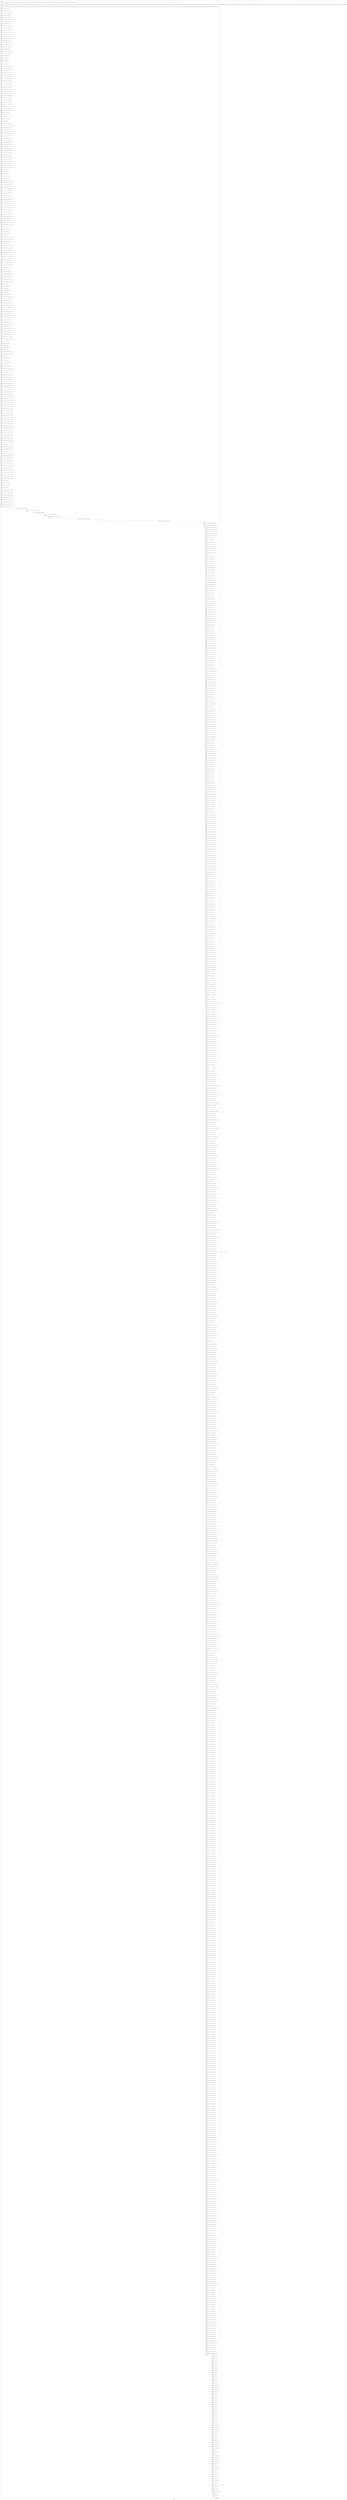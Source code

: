 digraph G {
label="Btor2XCFA";
subgraph cluster_0 {
label="main";
main_init[];
l1[];
l3[];
l4[];
l5[];
l6[];
l7[];
l8[];
l9[];
l10[];
l11[];
l12[];
l13[];
l14[];
l15[];
l16[];
l17[];
l18[];
l19[];
l20[];
l21[];
l22[];
l23[];
l24[];
l25[];
l26[];
l27[];
l28[];
l29[];
l30[];
l31[];
l32[];
l33[];
l34[];
l35[];
l36[];
l37[];
l38[];
l39[];
l40[];
l41[];
l42[];
l43[];
l44[];
l45[];
l46[];
l47[];
l48[];
l49[];
l50[];
l51[];
l52[];
l53[];
l54[];
l55[];
l56[];
l57[];
l58[];
l59[];
l60[];
l61[];
l62[];
l63[];
l64[];
l65[];
l66[];
l67[];
l68[];
l69[];
l70[];
l71[];
l72[];
l73[];
l74[];
l75[];
l76[];
l77[];
l78[];
l79[];
l80[];
l81[];
l82[];
l83[];
l84[];
l85[];
l86[];
l87[];
l88[];
l89[];
l90[];
l91[];
l92[];
l93[];
l94[];
l95[];
l96[];
l97[];
l98[];
l99[];
l100[];
l101[];
l102[];
l103[];
l104[];
l105[];
l106[];
l107[];
l108[];
l109[];
l110[];
l111[];
l112[];
l113[];
l114[];
l115[];
l116[];
l117[];
l118[];
l119[];
l120[];
l121[];
l122[];
l123[];
l124[];
l125[];
l126[];
l127[];
l128[];
l129[];
l130[];
l131[];
l132[];
l133[];
l134[];
l135[];
l136[];
l137[];
l138[];
l139[];
l140[];
l141[];
l142[];
l143[];
l144[];
l145[];
l146[];
l147[];
l148[];
l149[];
l150[];
l151[];
l152[];
l153[];
l154[];
l155[];
l156[];
l157[];
l158[];
l159[];
l160[];
l161[];
l162[];
l163[];
l164[];
l165[];
l166[];
l167[];
l168[];
l169[];
l170[];
l171[];
l172[];
l173[];
l174[];
l175[];
l176[];
l177[];
l178[];
l179[];
l180[];
l181[];
l182[];
l183[];
l184[];
l185[];
l186[];
l187[];
l188[];
l189[];
l190[];
l191[];
l192[];
l193[];
l194[];
l195[];
l196[];
l197[];
l198[];
l199[];
l200[];
l201[];
l202[];
l203[];
l204[];
l205[];
l206[];
l207[];
l208[];
l209[];
l210[];
l211[];
l212[];
l213[];
l214[];
l215[];
l216[];
l217[];
l218[];
l219[];
l220[];
l221[];
l222[];
l223[];
l224[];
l225[];
l226[];
l227[];
l228[];
l229[];
l230[];
l231[];
l232[];
l233[];
l234[];
l235[];
l236[];
l237[];
l238[];
l239[];
l240[];
l241[];
l242[];
l243[];
l244[];
l245[];
l246[];
l247[];
l248[];
l249[];
l250[];
l251[];
l252[];
l253[];
l254[];
l255[];
l256[];
l257[];
l258[];
l259[];
l260[];
l261[];
l262[];
l263[];
l264[];
l265[];
l266[];
l267[];
l268[];
l269[];
l270[];
l271[];
l272[];
l273[];
l274[];
l275[];
l276[];
l277[];
l278[];
l279[];
l280[];
l281[];
l282[];
l283[];
l284[];
l285[];
l286[];
l287[];
l288[];
l289[];
l290[];
l291[];
l292[];
l293[];
l294[];
l295[];
l296[];
l297[];
l298[];
l299[];
l300[];
l301[];
l302[];
l303[];
l304[];
l305[];
l306[];
l307[];
l308[];
l309[];
l310[];
l311[];
l312[];
l313[];
l314[];
l315[];
l316[];
l317[];
l318[];
l319[];
l320[];
l321[];
l322[];
l323[];
l324[];
l325[];
l326[];
l327[];
l328[];
l329[];
l330[];
l331[];
l332[];
l333[];
l334[];
l335[];
l336[];
l337[];
l338[];
l339[];
l340[];
l341[];
l342[];
l343[];
l344[];
l345[];
l346[];
l347[];
l348[];
l349[];
l350[];
l351[];
l352[];
l353[];
l354[];
l355[];
l356[];
l357[];
l358[];
l359[];
l360[];
l361[];
l362[];
l363[];
l364[];
l365[];
l366[];
l367[];
l368[];
l369[];
l370[];
l371[];
l372[];
l373[];
l374[];
l375[];
l376[];
l377[];
l378[];
l379[];
l380[];
l381[];
l382[];
l383[];
l384[];
l385[];
l386[];
l387[];
l388[];
l389[];
l390[];
l391[];
l392[];
l393[];
l394[];
l395[];
l396[];
l397[];
l398[];
l399[];
l400[];
l401[];
l402[];
l403[];
l404[];
l405[];
l406[];
l407[];
l408[];
l409[];
l410[];
l411[];
l412[];
l413[];
l414[];
l415[];
l416[];
l417[];
l418[];
l419[];
l420[];
l421[];
l422[];
l423[];
l424[];
l425[];
l426[];
l427[];
l428[];
l429[];
l430[];
l431[];
l432[];
l433[];
l434[];
l435[];
l436[];
l437[];
l438[];
l439[];
l440[];
l441[];
l442[];
l443[];
l444[];
l445[];
l446[];
l447[];
l448[];
l449[];
l450[];
l451[];
l452[];
l453[];
l454[];
l455[];
l456[];
l457[];
l458[];
l459[];
l460[];
l461[];
l462[];
l463[];
l464[];
l465[];
l466[];
l467[];
l468[];
l469[];
l470[];
l471[];
l472[];
l473[];
l474[];
l475[];
l476[];
l477[];
l478[];
l479[];
l480[];
l481[];
l482[];
l483[];
l484[];
l485[];
l486[];
l487[];
l488[];
l489[];
l490[];
l491[];
l492[];
l493[];
l494[];
l495[];
l496[];
l497[];
l498[];
l499[];
l500[];
l501[];
l502[];
l503[];
l504[];
l505[];
l506[];
l507[];
l508[];
l509[];
l510[];
l511[];
l512[];
l513[];
l514[];
l515[];
l516[];
l517[];
l518[];
l519[];
l520[];
l521[];
l522[];
l523[];
l524[];
l525[];
l526[];
l527[];
l528[];
l529[];
l530[];
l531[];
l532[];
l533[];
l534[];
l535[];
l536[];
l537[];
l538[];
l539[];
l540[];
l541[];
l542[];
l543[];
l544[];
l545[];
l546[];
l547[];
l548[];
l549[];
l550[];
l551[];
l552[];
l553[];
l554[];
l555[];
l556[];
l557[];
l558[];
l559[];
l560[];
l561[];
l562[];
l563[];
l564[];
l565[];
l566[];
l567[];
l568[];
l569[];
l570[];
l571[];
l572[];
l573[];
l574[];
l575[];
l576[];
l577[];
l578[];
l579[];
l580[];
l581[];
l582[];
l583[];
l584[];
l585[];
l586[];
l587[];
l588[];
l589[];
l590[];
l591[];
l592[];
l593[];
l594[];
l595[];
l596[];
l597[];
l598[];
l599[];
l600[];
l601[];
l602[];
l603[];
l604[];
l605[];
l606[];
l607[];
l608[];
l609[];
l610[];
l611[];
l612[];
l613[];
l614[];
l615[];
l616[];
l617[];
l618[];
l619[];
l620[];
l621[];
l622[];
l623[];
l624[];
l625[];
l626[];
l627[];
l628[];
l629[];
l630[];
l631[];
l632[];
l633[];
l634[];
l635[];
l636[];
l637[];
l638[];
l639[];
l640[];
l641[];
l642[];
l643[];
l644[];
l645[];
l646[];
l647[];
l648[];
l649[];
l650[];
l651[];
l652[];
l653[];
l654[];
l655[];
l656[];
l657[];
l658[];
l659[];
l660[];
l661[];
l662[];
l663[];
l664[];
l665[];
l666[];
l667[];
l668[];
l669[];
l670[];
l671[];
l672[];
l673[];
l674[];
l675[];
l676[];
l677[];
l678[];
l679[];
l680[];
l681[];
l682[];
l683[];
l684[];
l685[];
l686[];
l687[];
l688[];
l689[];
l690[];
l691[];
l692[];
l693[];
l694[];
l695[];
l696[];
l697[];
l698[];
l699[];
l700[];
l701[];
l702[];
l703[];
l704[];
l705[];
l706[];
l707[];
l708[];
l709[];
l710[];
l711[];
l712[];
l713[];
l714[];
l715[];
l716[];
l717[];
l718[];
l719[];
l720[];
l721[];
l722[];
l723[];
l724[];
l725[];
l726[];
l727[];
l728[];
l729[];
l730[];
l731[];
l732[];
l733[];
l734[];
l735[];
l736[];
l737[];
l738[];
l739[];
l740[];
l741[];
l742[];
l743[];
l744[];
l745[];
l746[];
l747[];
l748[];
l749[];
l750[];
l751[];
l752[];
l753[];
l754[];
l755[];
l756[];
l757[];
l758[];
l759[];
l760[];
l761[];
l762[];
l763[];
l764[];
l765[];
l766[];
l767[];
l768[];
l769[];
l770[];
l771[];
l772[];
l773[];
l774[];
l775[];
l776[];
l777[];
l778[];
l779[];
l780[];
l781[];
l782[];
l783[];
l784[];
l785[];
l786[];
l787[];
l788[];
l789[];
l790[];
l791[];
l792[];
l793[];
l794[];
l795[];
l796[];
l797[];
l798[];
l799[];
l800[];
l801[];
l802[];
l803[];
l804[];
l805[];
l806[];
l807[];
l808[];
l809[];
l810[];
l811[];
l812[];
l813[];
l814[];
l815[];
l816[];
l817[];
l818[];
l819[];
l820[];
l821[];
l822[];
l823[];
l824[];
l825[];
l826[];
l827[];
l828[];
l829[];
l830[];
l831[];
l832[];
l833[];
l834[];
l835[];
l836[];
l837[];
l838[];
l839[];
l840[];
l841[];
l842[];
l843[];
l844[];
l845[];
l846[];
l847[];
l848[];
l849[];
l850[];
l851[];
l852[];
l853[];
l854[];
l855[];
l856[];
l857[];
l858[];
l859[];
l860[];
l861[];
l862[];
l863[];
l864[];
l865[];
l866[];
l867[];
l868[];
l869[];
l870[];
l871[];
l872[];
l873[];
l874[];
l875[];
l876[];
l877[];
l878[];
l879[];
l880[];
l881[];
l882[];
l883[];
l884[];
l885[];
l886[];
l887[];
l888[];
l889[];
l890[];
l891[];
l892[];
l893[];
l894[];
l895[];
l896[];
l897[];
l898[];
l899[];
l900[];
l901[];
l902[];
l903[];
l904[];
l905[];
l906[];
l907[];
l908[];
l909[];
l910[];
l911[];
l912[];
l913[];
l914[];
l915[];
l916[];
l917[];
l918[];
l919[];
l920[];
l921[];
l922[];
l923[];
l924[];
l925[];
l926[];
l927[];
l928[];
l929[];
l930[];
l931[];
l932[];
l933[];
l934[];
l935[];
l936[];
l937[];
l938[];
l939[];
l940[];
l941[];
l942[];
l943[];
l944[];
l945[];
l946[];
l947[];
l948[];
l949[];
l950[];
l951[];
l952[];
l953[];
l954[];
l955[];
l956[];
l957[];
l958[];
l959[];
l960[];
l961[];
l962[];
l963[];
l964[];
l965[];
l966[];
l967[];
l968[];
l969[];
l970[];
l971[];
l972[];
l973[];
l974[];
l975[];
l976[];
l977[];
l978[];
l979[];
l980[];
l981[];
l982[];
l983[];
l984[];
l985[];
l986[];
l987[];
l988[];
l989[];
l990[];
l991[];
l992[];
l993[];
l994[];
l995[];
l996[];
l997[];
l998[];
l999[];
l1000[];
l1001[];
l1002[];
l1003[];
l1004[];
l1005[];
l1006[];
l1007[];
l1008[];
l1009[];
l1010[];
l1011[];
l1012[];
l1013[];
l1014[];
l1015[];
l1016[];
l1017[];
l1018[];
l1019[];
l1020[];
l1021[];
l1022[];
l1023[];
l1024[];
l1025[];
l1026[];
l1027[];
l1028[];
l1029[];
l1030[];
l1031[];
l1032[];
l1033[];
l1034[];
l1035[];
l1036[];
l1037[];
l1038[];
l1039[];
l1040[];
l1041[];
l1042[];
l1043[];
l1044[];
l1045[];
l1046[];
l1047[];
l1048[];
l1049[];
l1050[];
l1051[];
l1052[];
l1053[];
l1054[];
l1055[];
l1056[];
l1057[];
l1058[];
l1059[];
l1060[];
l1061[];
l1062[];
l1063[];
l1064[];
l1065[];
l1066[];
l1067[];
l1068[];
l1069[];
l1070[];
l1071[];
l1072[];
l1073[];
l1074[];
l1075[];
l1076[];
l1077[];
l1078[];
l1079[];
l1080[];
l1081[];
l1082[];
l1083[];
l1084[];
l1085[];
l1086[];
l1087[];
l1088[];
l1089[];
l1090[];
l1091[];
l1092[];
l1093[];
l1094[];
l1095[];
l1096[];
l1097[];
l1098[];
l1099[];
l1100[];
l1101[];
l1102[];
l1103[];
l1104[];
l1105[];
l1106[];
l1107[];
l1108[];
l1109[];
l1110[];
l1111[];
l1112[];
main_error[];
l1113[];
l1114[];
l1115[];
l1116[];
l1117[];
l1118[];
l1119[];
l1120[];
l1121[];
l1122[];
l1123[];
l1124[];
l1125[];
l1126[];
l1127[];
l1128[];
l1129[];
l1130[];
l1131[];
l1132[];
l1133[];
l1134[];
l1135[];
l1136[];
l1137[];
l1138[];
l1139[];
l1140[];
l1141[];
l1142[];
l1143[];
l1144[];
l1145[];
l1146[];
l1147[];
l1148[];
l1149[];
l1150[];
l1151[];
l1152[];
l1153[];
l1154[];
l1155[];
l1156[];
l1157[];
l1158[];
l1159[];
l1160[];
l1161[];
l1162[];
l1163[];
l1164[];
l1165[];
l1166[];
l1167[];
l1168[];
l1169[];
l1170[];
l1171[];
l1172[];
l1173[];
l1174[];
l1175[];
l1176[];
l1177[];
l1178[];
l1179[];
l1180[];
l1181[];
main_init -> l1 [label="[(assign const_5 #b00000000),(assign const_100 #b0),(assign const_150 #b00000000),(assign const_156 #b00000001),(assign const_162 #b00000010),(assign const_168 #b00000011),(assign const_174 #b00000100),(assign const_180 #b000000000000000000000000),(assign const_182 #b00000000000000000000000000000001),(assign const_412 #b00000101),(assign const_481 #b00000000000000000000000000000110)] "];
l3 -> l4 [label="[(havoc input_148),(havoc input_149),(havoc input_190),(havoc input_191),(havoc input_225),(havoc input_226),(havoc input_260),(havoc input_261),(havoc input_295),(havoc input_296),(havoc input_330),(havoc input_331),(havoc input_365),(havoc input_369),(havoc input_372),(havoc input_373),(havoc input_379),(havoc input_382),(havoc input_385),(havoc input_388),(havoc input_391),(havoc input_394),(havoc input_395),(havoc input_396),(havoc input_397),(havoc input_398),(havoc input_411),(havoc input_413),(havoc input_414),(havoc input_415),(havoc input_416),(havoc input_417),(havoc input_418),(havoc input_419),(havoc input_420),(havoc input_421),(havoc input_422),(havoc input_423),(havoc input_424),(havoc input_425),(havoc input_426),(havoc input_427),(havoc input_428),(havoc input_429),(havoc input_430),(havoc input_431),(havoc input_432),(havoc input_433),(havoc input_434),(havoc input_435),(havoc input_436),(havoc input_437),(havoc input_438),(havoc input_439),(havoc input_440),(havoc input_441),(havoc input_478),(havoc input_484),(havoc input_485),(havoc input_486),(havoc input_487),(havoc input_488),(havoc input_632),(havoc input_634),(havoc input_636),(havoc input_638),(havoc input_640),(havoc input_642)] "];
l4 -> l5 [label="[(assign binary_145 (bvand state_105 state_111))] "];
l5 -> l6 [label="[(assign binary_146 (bvand (bvnot state_143) binary_145))] "];
l6 -> l7 [label="[(assign comparison_151 (ite (= const_150 state_16) #b1 #b0))] "];
l7 -> l8 [label="[(assign binary_152 (bvand input_149 comparison_151))] "];
l8 -> l9 [label="[(assign ternary_153 (ite (= binary_152 #b1) state_92 state_6))] "];
l9 -> l10 [label="[(assign ternary_154 (ite (= input_148 #b1) state_8 ternary_153))] "];
l10 -> l11 [label="[(assign comparison_157 (ite (= const_156 state_16) #b1 #b0))] "];
l11 -> l12 [label="[(assign binary_158 (bvand input_149 comparison_157))] "];
l12 -> l13 [label="[(assign ternary_159 (ite (= binary_158 #b1) state_92 state_8))] "];
l13 -> l14 [label="[(assign ternary_160 (ite (= input_148 #b1) state_10 ternary_159))] "];
l14 -> l15 [label="[(assign comparison_163 (ite (= const_162 state_16) #b1 #b0))] "];
l15 -> l16 [label="[(assign binary_164 (bvand input_149 comparison_163))] "];
l16 -> l17 [label="[(assign ternary_165 (ite (= binary_164 #b1) state_92 state_10))] "];
l17 -> l18 [label="[(assign ternary_166 (ite (= input_148 #b1) state_12 ternary_165))] "];
l18 -> l19 [label="[(assign comparison_169 (ite (= const_168 state_16) #b1 #b0))] "];
l19 -> l20 [label="[(assign binary_170 (bvand input_149 comparison_169))] "];
l20 -> l21 [label="[(assign ternary_171 (ite (= binary_170 #b1) state_92 state_12))] "];
l21 -> l22 [label="[(assign ternary_172 (ite (= input_148 #b1) state_14 ternary_171))] "];
l22 -> l23 [label="[(assign comparison_175 (ite (= const_174 state_16) #b1 #b0))] "];
l23 -> l24 [label="[(assign binary_176 (bvand input_149 comparison_175))] "];
l24 -> l25 [label="[(assign ternary_177 (ite (= binary_176 #b1) state_92 state_14))] "];
l25 -> l26 [label="[(assign ternary_178 (ite (= input_148 #b1) const_150 ternary_177))] "];
l26 -> l27 [label="[(assign binary_181 (++ const_180 state_16))] "];
l27 -> l28 [label="[(assign binary_183 (bvsub binary_181 const_182))] "];
l28 -> l29 [label="[(assign slice_184 (extract binary_183 0 8))] "];
l29 -> l30 [label="[(assign binary_185 (bvadd const_182 binary_181))] "];
l30 -> l31 [label="[(assign slice_186 (extract binary_185 0 8))] "];
l31 -> l32 [label="[(assign ternary_187 (ite (= input_149 #b1) slice_186 state_16))] "];
l32 -> l33 [label="[(assign ternary_188 (ite (= input_148 #b1) slice_184 ternary_187))] "];
l33 -> l34 [label="[(assign comparison_192 (ite (= const_150 state_28) #b1 #b0))] "];
l34 -> l35 [label="[(assign binary_193 (bvand input_191 comparison_192))] "];
l35 -> l36 [label="[(assign ternary_194 (ite (= binary_193 #b1) state_92 state_18))] "];
l36 -> l37 [label="[(assign ternary_195 (ite (= input_190 #b1) state_20 ternary_194))] "];
l37 -> l38 [label="[(assign comparison_197 (ite (= const_156 state_28) #b1 #b0))] "];
l38 -> l39 [label="[(assign binary_198 (bvand input_191 comparison_197))] "];
l39 -> l40 [label="[(assign ternary_199 (ite (= binary_198 #b1) state_92 state_20))] "];
l40 -> l41 [label="[(assign ternary_200 (ite (= input_190 #b1) state_22 ternary_199))] "];
l41 -> l42 [label="[(assign comparison_202 (ite (= const_162 state_28) #b1 #b0))] "];
l42 -> l43 [label="[(assign binary_203 (bvand input_191 comparison_202))] "];
l43 -> l44 [label="[(assign ternary_204 (ite (= binary_203 #b1) state_92 state_22))] "];
l44 -> l45 [label="[(assign ternary_205 (ite (= input_190 #b1) state_24 ternary_204))] "];
l45 -> l46 [label="[(assign comparison_207 (ite (= const_168 state_28) #b1 #b0))] "];
l46 -> l47 [label="[(assign binary_208 (bvand input_191 comparison_207))] "];
l47 -> l48 [label="[(assign ternary_209 (ite (= binary_208 #b1) state_92 state_24))] "];
l48 -> l49 [label="[(assign ternary_210 (ite (= input_190 #b1) state_26 ternary_209))] "];
l49 -> l50 [label="[(assign comparison_212 (ite (= const_174 state_28) #b1 #b0))] "];
l50 -> l51 [label="[(assign binary_213 (bvand input_191 comparison_212))] "];
l51 -> l52 [label="[(assign ternary_214 (ite (= binary_213 #b1) state_92 state_26))] "];
l52 -> l53 [label="[(assign ternary_215 (ite (= input_190 #b1) const_150 ternary_214))] "];
l53 -> l54 [label="[(assign binary_217 (++ const_180 state_28))] "];
l54 -> l55 [label="[(assign binary_218 (bvsub binary_217 const_182))] "];
l55 -> l56 [label="[(assign slice_219 (extract binary_218 0 8))] "];
l56 -> l57 [label="[(assign binary_220 (bvadd const_182 binary_217))] "];
l57 -> l58 [label="[(assign slice_221 (extract binary_220 0 8))] "];
l58 -> l59 [label="[(assign ternary_222 (ite (= input_191 #b1) slice_221 state_28))] "];
l59 -> l60 [label="[(assign ternary_223 (ite (= input_190 #b1) slice_219 ternary_222))] "];
l60 -> l61 [label="[(assign comparison_227 (ite (= const_150 state_40) #b1 #b0))] "];
l61 -> l62 [label="[(assign binary_228 (bvand input_226 comparison_227))] "];
l62 -> l63 [label="[(assign ternary_229 (ite (= binary_228 #b1) state_92 state_30))] "];
l63 -> l64 [label="[(assign ternary_230 (ite (= input_225 #b1) state_32 ternary_229))] "];
l64 -> l65 [label="[(assign comparison_232 (ite (= const_156 state_40) #b1 #b0))] "];
l65 -> l66 [label="[(assign binary_233 (bvand input_226 comparison_232))] "];
l66 -> l67 [label="[(assign ternary_234 (ite (= binary_233 #b1) state_92 state_32))] "];
l67 -> l68 [label="[(assign ternary_235 (ite (= input_225 #b1) state_34 ternary_234))] "];
l68 -> l69 [label="[(assign comparison_237 (ite (= const_162 state_40) #b1 #b0))] "];
l69 -> l70 [label="[(assign binary_238 (bvand input_226 comparison_237))] "];
l70 -> l71 [label="[(assign ternary_239 (ite (= binary_238 #b1) state_92 state_34))] "];
l71 -> l72 [label="[(assign ternary_240 (ite (= input_225 #b1) state_36 ternary_239))] "];
l72 -> l73 [label="[(assign comparison_242 (ite (= const_168 state_40) #b1 #b0))] "];
l73 -> l74 [label="[(assign binary_243 (bvand input_226 comparison_242))] "];
l74 -> l75 [label="[(assign ternary_244 (ite (= binary_243 #b1) state_92 state_36))] "];
l75 -> l76 [label="[(assign ternary_245 (ite (= input_225 #b1) state_38 ternary_244))] "];
l76 -> l77 [label="[(assign comparison_247 (ite (= const_174 state_40) #b1 #b0))] "];
l77 -> l78 [label="[(assign binary_248 (bvand input_226 comparison_247))] "];
l78 -> l79 [label="[(assign ternary_249 (ite (= binary_248 #b1) state_92 state_38))] "];
l79 -> l80 [label="[(assign ternary_250 (ite (= input_225 #b1) const_150 ternary_249))] "];
l80 -> l81 [label="[(assign binary_252 (++ const_180 state_40))] "];
l81 -> l82 [label="[(assign binary_253 (bvsub binary_252 const_182))] "];
l82 -> l83 [label="[(assign slice_254 (extract binary_253 0 8))] "];
l83 -> l84 [label="[(assign binary_255 (bvadd const_182 binary_252))] "];
l84 -> l85 [label="[(assign slice_256 (extract binary_255 0 8))] "];
l85 -> l86 [label="[(assign ternary_257 (ite (= input_226 #b1) slice_256 state_40))] "];
l86 -> l87 [label="[(assign ternary_258 (ite (= input_225 #b1) slice_254 ternary_257))] "];
l87 -> l88 [label="[(assign comparison_262 (ite (= const_150 state_52) #b1 #b0))] "];
l88 -> l89 [label="[(assign binary_263 (bvand input_261 comparison_262))] "];
l89 -> l90 [label="[(assign ternary_264 (ite (= binary_263 #b1) state_92 state_42))] "];
l90 -> l91 [label="[(assign ternary_265 (ite (= input_260 #b1) state_44 ternary_264))] "];
l91 -> l92 [label="[(assign comparison_267 (ite (= const_156 state_52) #b1 #b0))] "];
l92 -> l93 [label="[(assign binary_268 (bvand input_261 comparison_267))] "];
l93 -> l94 [label="[(assign ternary_269 (ite (= binary_268 #b1) state_92 state_44))] "];
l94 -> l95 [label="[(assign ternary_270 (ite (= input_260 #b1) state_46 ternary_269))] "];
l95 -> l96 [label="[(assign comparison_272 (ite (= const_162 state_52) #b1 #b0))] "];
l96 -> l97 [label="[(assign binary_273 (bvand input_261 comparison_272))] "];
l97 -> l98 [label="[(assign ternary_274 (ite (= binary_273 #b1) state_92 state_46))] "];
l98 -> l99 [label="[(assign ternary_275 (ite (= input_260 #b1) state_48 ternary_274))] "];
l99 -> l100 [label="[(assign comparison_277 (ite (= const_168 state_52) #b1 #b0))] "];
l100 -> l101 [label="[(assign binary_278 (bvand input_261 comparison_277))] "];
l101 -> l102 [label="[(assign ternary_279 (ite (= binary_278 #b1) state_92 state_48))] "];
l102 -> l103 [label="[(assign ternary_280 (ite (= input_260 #b1) state_50 ternary_279))] "];
l103 -> l104 [label="[(assign comparison_282 (ite (= const_174 state_52) #b1 #b0))] "];
l104 -> l105 [label="[(assign binary_283 (bvand input_261 comparison_282))] "];
l105 -> l106 [label="[(assign ternary_284 (ite (= binary_283 #b1) state_92 state_50))] "];
l106 -> l107 [label="[(assign ternary_285 (ite (= input_260 #b1) const_150 ternary_284))] "];
l107 -> l108 [label="[(assign binary_287 (++ const_180 state_52))] "];
l108 -> l109 [label="[(assign binary_288 (bvsub binary_287 const_182))] "];
l109 -> l110 [label="[(assign slice_289 (extract binary_288 0 8))] "];
l110 -> l111 [label="[(assign binary_290 (bvadd const_182 binary_287))] "];
l111 -> l112 [label="[(assign slice_291 (extract binary_290 0 8))] "];
l112 -> l113 [label="[(assign ternary_292 (ite (= input_261 #b1) slice_291 state_52))] "];
l113 -> l114 [label="[(assign ternary_293 (ite (= input_260 #b1) slice_289 ternary_292))] "];
l114 -> l115 [label="[(assign comparison_297 (ite (= const_150 state_64) #b1 #b0))] "];
l115 -> l116 [label="[(assign binary_298 (bvand input_296 comparison_297))] "];
l116 -> l117 [label="[(assign ternary_299 (ite (= binary_298 #b1) state_92 state_54))] "];
l117 -> l118 [label="[(assign ternary_300 (ite (= input_295 #b1) state_56 ternary_299))] "];
l118 -> l119 [label="[(assign comparison_302 (ite (= const_156 state_64) #b1 #b0))] "];
l119 -> l120 [label="[(assign binary_303 (bvand input_296 comparison_302))] "];
l120 -> l121 [label="[(assign ternary_304 (ite (= binary_303 #b1) state_92 state_56))] "];
l121 -> l122 [label="[(assign ternary_305 (ite (= input_295 #b1) state_58 ternary_304))] "];
l122 -> l123 [label="[(assign comparison_307 (ite (= const_162 state_64) #b1 #b0))] "];
l123 -> l124 [label="[(assign binary_308 (bvand input_296 comparison_307))] "];
l124 -> l125 [label="[(assign ternary_309 (ite (= binary_308 #b1) state_92 state_58))] "];
l125 -> l126 [label="[(assign ternary_310 (ite (= input_295 #b1) state_60 ternary_309))] "];
l126 -> l127 [label="[(assign comparison_312 (ite (= const_168 state_64) #b1 #b0))] "];
l127 -> l128 [label="[(assign binary_313 (bvand input_296 comparison_312))] "];
l128 -> l129 [label="[(assign ternary_314 (ite (= binary_313 #b1) state_92 state_60))] "];
l129 -> l130 [label="[(assign ternary_315 (ite (= input_295 #b1) state_62 ternary_314))] "];
l130 -> l131 [label="[(assign comparison_317 (ite (= const_174 state_64) #b1 #b0))] "];
l131 -> l132 [label="[(assign binary_318 (bvand input_296 comparison_317))] "];
l132 -> l133 [label="[(assign ternary_319 (ite (= binary_318 #b1) state_92 state_62))] "];
l133 -> l134 [label="[(assign ternary_320 (ite (= input_295 #b1) const_150 ternary_319))] "];
l134 -> l135 [label="[(assign binary_322 (++ const_180 state_64))] "];
l135 -> l136 [label="[(assign binary_323 (bvsub binary_322 const_182))] "];
l136 -> l137 [label="[(assign slice_324 (extract binary_323 0 8))] "];
l137 -> l138 [label="[(assign binary_325 (bvadd const_182 binary_322))] "];
l138 -> l139 [label="[(assign slice_326 (extract binary_325 0 8))] "];
l139 -> l140 [label="[(assign ternary_327 (ite (= input_296 #b1) slice_326 state_64))] "];
l140 -> l141 [label="[(assign ternary_328 (ite (= input_295 #b1) slice_324 ternary_327))] "];
l141 -> l142 [label="[(assign comparison_332 (ite (= const_150 state_76) #b1 #b0))] "];
l142 -> l143 [label="[(assign binary_333 (bvand input_331 comparison_332))] "];
l143 -> l144 [label="[(assign ternary_334 (ite (= binary_333 #b1) state_92 state_66))] "];
l144 -> l145 [label="[(assign ternary_335 (ite (= input_330 #b1) state_68 ternary_334))] "];
l145 -> l146 [label="[(assign comparison_337 (ite (= const_156 state_76) #b1 #b0))] "];
l146 -> l147 [label="[(assign binary_338 (bvand input_331 comparison_337))] "];
l147 -> l148 [label="[(assign ternary_339 (ite (= binary_338 #b1) state_92 state_68))] "];
l148 -> l149 [label="[(assign ternary_340 (ite (= input_330 #b1) state_70 ternary_339))] "];
l149 -> l150 [label="[(assign comparison_342 (ite (= const_162 state_76) #b1 #b0))] "];
l150 -> l151 [label="[(assign binary_343 (bvand input_331 comparison_342))] "];
l151 -> l152 [label="[(assign ternary_344 (ite (= binary_343 #b1) state_92 state_70))] "];
l152 -> l153 [label="[(assign ternary_345 (ite (= input_330 #b1) state_72 ternary_344))] "];
l153 -> l154 [label="[(assign comparison_347 (ite (= const_168 state_76) #b1 #b0))] "];
l154 -> l155 [label="[(assign binary_348 (bvand input_331 comparison_347))] "];
l155 -> l156 [label="[(assign ternary_349 (ite (= binary_348 #b1) state_92 state_72))] "];
l156 -> l157 [label="[(assign ternary_350 (ite (= input_330 #b1) state_74 ternary_349))] "];
l157 -> l158 [label="[(assign comparison_352 (ite (= const_174 state_76) #b1 #b0))] "];
l158 -> l159 [label="[(assign binary_353 (bvand input_331 comparison_352))] "];
l159 -> l160 [label="[(assign ternary_354 (ite (= binary_353 #b1) state_92 state_74))] "];
l160 -> l161 [label="[(assign ternary_355 (ite (= input_330 #b1) const_150 ternary_354))] "];
l161 -> l162 [label="[(assign binary_357 (++ const_180 state_76))] "];
l162 -> l163 [label="[(assign binary_358 (bvsub binary_357 const_182))] "];
l163 -> l164 [label="[(assign slice_359 (extract binary_358 0 8))] "];
l164 -> l165 [label="[(assign binary_360 (bvadd const_182 binary_357))] "];
l165 -> l166 [label="[(assign slice_361 (extract binary_360 0 8))] "];
l166 -> l167 [label="[(assign ternary_362 (ite (= input_331 #b1) slice_361 state_76))] "];
l167 -> l168 [label="[(assign ternary_363 (ite (= input_330 #b1) slice_359 ternary_362))] "];
l168 -> l169 [label="[(assign binary_366 (++ const_180 state_78))] "];
l169 -> l170 [label="[(assign binary_367 (bvadd const_182 binary_366))] "];
l170 -> l171 [label="[(assign slice_368 (extract binary_367 0 8))] "];
l171 -> l172 [label="[(assign binary_370 (bvsub binary_366 const_182))] "];
l172 -> l173 [label="[(assign slice_371 (extract binary_370 0 8))] "];
l173 -> l174 [label="[(assign ternary_374 (ite (= input_373 #b1) slice_371 state_78))] "];
l174 -> l175 [label="[(assign ternary_375 (ite (= input_372 #b1) slice_368 ternary_374))] "];
l175 -> l176 [label="[(assign ternary_376 (ite (= input_369 #b1) slice_371 ternary_375))] "];
l176 -> l177 [label="[(assign ternary_377 (ite (= input_365 #b1) slice_368 ternary_376))] "];
l177 -> l178 [label="[(assign ternary_380 (ite (= input_379 #b1) state_78 state_80))] "];
l178 -> l179 [label="[(assign ternary_383 (ite (= input_382 #b1) state_78 state_82))] "];
l179 -> l180 [label="[(assign ternary_386 (ite (= input_385 #b1) state_78 state_84))] "];
l180 -> l181 [label="[(assign ternary_389 (ite (= input_388 #b1) state_78 state_86))] "];
l181 -> l182 [label="[(assign ternary_392 (ite (= input_391 #b1) state_78 state_88))] "];
l182 -> l183 [label="[(assign ternary_399 (ite (= input_398 #b1) state_80 state_90))] "];
l183 -> l184 [label="[(assign ternary_400 (ite (= input_397 #b1) state_82 ternary_399))] "];
l184 -> l185 [label="[(assign ternary_401 (ite (= input_396 #b1) state_84 ternary_400))] "];
l185 -> l186 [label="[(assign ternary_402 (ite (= input_395 #b1) state_86 ternary_401))] "];
l186 -> l187 [label="[(assign ternary_403 (ite (= input_394 #b1) state_88 ternary_402))] "];
l187 -> l188 [label="[(assign ternary_405 (ite (= input_398 #b1) const_150 state_92))] "];
l188 -> l189 [label="[(assign ternary_406 (ite (= input_397 #b1) const_156 ternary_405))] "];
l189 -> l190 [label="[(assign ternary_407 (ite (= input_396 #b1) const_162 ternary_406))] "];
l190 -> l191 [label="[(assign ternary_408 (ite (= input_395 #b1) const_168 ternary_407))] "];
l191 -> l192 [label="[(assign ternary_409 (ite (= input_394 #b1) const_174 ternary_408))] "];
l192 -> l193 [label="[(assign ternary_442 (ite (= input_441 #b1) const_150 state_94))] "];
l193 -> l194 [label="[(assign ternary_443 (ite (= input_440 #b1) const_156 ternary_442))] "];
l194 -> l195 [label="[(assign ternary_444 (ite (= input_439 #b1) const_162 ternary_443))] "];
l195 -> l196 [label="[(assign ternary_445 (ite (= input_438 #b1) const_168 ternary_444))] "];
l196 -> l197 [label="[(assign ternary_446 (ite (= input_437 #b1) const_174 ternary_445))] "];
l197 -> l198 [label="[(assign ternary_447 (ite (= input_436 #b1) const_412 ternary_446))] "];
l198 -> l199 [label="[(assign ternary_448 (ite (= input_379 #b1) const_150 ternary_447))] "];
l199 -> l200 [label="[(assign ternary_449 (ite (= input_435 #b1) const_150 ternary_448))] "];
l200 -> l201 [label="[(assign ternary_450 (ite (= input_434 #b1) const_156 ternary_449))] "];
l201 -> l202 [label="[(assign ternary_451 (ite (= input_433 #b1) const_162 ternary_450))] "];
l202 -> l203 [label="[(assign ternary_452 (ite (= input_432 #b1) const_168 ternary_451))] "];
l203 -> l204 [label="[(assign ternary_453 (ite (= input_431 #b1) const_174 ternary_452))] "];
l204 -> l205 [label="[(assign ternary_454 (ite (= input_430 #b1) const_412 ternary_453))] "];
l205 -> l206 [label="[(assign ternary_455 (ite (= input_382 #b1) const_150 ternary_454))] "];
l206 -> l207 [label="[(assign ternary_456 (ite (= input_429 #b1) const_150 ternary_455))] "];
l207 -> l208 [label="[(assign ternary_457 (ite (= input_428 #b1) const_156 ternary_456))] "];
l208 -> l209 [label="[(assign ternary_458 (ite (= input_427 #b1) const_162 ternary_457))] "];
l209 -> l210 [label="[(assign ternary_459 (ite (= input_426 #b1) const_168 ternary_458))] "];
l210 -> l211 [label="[(assign ternary_460 (ite (= input_425 #b1) const_174 ternary_459))] "];
l211 -> l212 [label="[(assign ternary_461 (ite (= input_424 #b1) const_412 ternary_460))] "];
l212 -> l213 [label="[(assign ternary_462 (ite (= input_385 #b1) const_150 ternary_461))] "];
l213 -> l214 [label="[(assign ternary_463 (ite (= input_423 #b1) const_150 ternary_462))] "];
l214 -> l215 [label="[(assign ternary_464 (ite (= input_422 #b1) const_156 ternary_463))] "];
l215 -> l216 [label="[(assign ternary_465 (ite (= input_421 #b1) const_162 ternary_464))] "];
l216 -> l217 [label="[(assign ternary_466 (ite (= input_420 #b1) const_168 ternary_465))] "];
l217 -> l218 [label="[(assign ternary_467 (ite (= input_419 #b1) const_174 ternary_466))] "];
l218 -> l219 [label="[(assign ternary_468 (ite (= input_418 #b1) const_412 ternary_467))] "];
l219 -> l220 [label="[(assign ternary_469 (ite (= input_388 #b1) const_150 ternary_468))] "];
l220 -> l221 [label="[(assign ternary_470 (ite (= input_417 #b1) const_150 ternary_469))] "];
l221 -> l222 [label="[(assign ternary_471 (ite (= input_416 #b1) const_156 ternary_470))] "];
l222 -> l223 [label="[(assign ternary_472 (ite (= input_415 #b1) const_162 ternary_471))] "];
l223 -> l224 [label="[(assign ternary_473 (ite (= input_414 #b1) const_168 ternary_472))] "];
l224 -> l225 [label="[(assign ternary_474 (ite (= input_413 #b1) const_174 ternary_473))] "];
l225 -> l226 [label="[(assign ternary_475 (ite (= input_411 #b1) const_412 ternary_474))] "];
l226 -> l227 [label="[(assign ternary_476 (ite (= input_391 #b1) const_150 ternary_475))] "];
l227 -> l228 [label="[(assign binary_479 (++ const_180 state_96))] "];
l228 -> l229 [label="[(assign binary_480 (bvadd const_182 binary_479))] "];
l229 -> l230 [label="[(assign binary_482 (bvsrem binary_480 const_481))] "];
l230 -> l231 [label="[(assign slice_483 (extract binary_482 0 8))] "];
l231 -> l232 [label="[(assign ternary_489 (ite (= input_488 #b1) slice_483 state_96))] "];
l232 -> l233 [label="[(assign ternary_490 (ite (= input_487 #b1) slice_483 ternary_489))] "];
l233 -> l234 [label="[(assign ternary_491 (ite (= input_486 #b1) slice_483 ternary_490))] "];
l234 -> l235 [label="[(assign ternary_492 (ite (= input_485 #b1) slice_483 ternary_491))] "];
l235 -> l236 [label="[(assign ternary_493 (ite (= input_484 #b1) slice_483 ternary_492))] "];
l236 -> l237 [label="[(assign ternary_494 (ite (= input_478 #b1) slice_483 ternary_493))] "];
l237 -> l238 [label="[(assign ternary_495 (ite (= input_379 #b1) state_78 ternary_494))] "];
l238 -> l239 [label="[(assign ternary_496 (ite (= input_382 #b1) state_78 ternary_495))] "];
l239 -> l240 [label="[(assign ternary_497 (ite (= input_385 #b1) state_78 ternary_496))] "];
l240 -> l241 [label="[(assign ternary_498 (ite (= input_388 #b1) state_78 ternary_497))] "];
l241 -> l242 [label="[(assign ternary_499 (ite (= input_391 #b1) state_78 ternary_498))] "];
l242 -> l243 [label="[(assign ternary_501 (ite (= input_148 #b1) state_6 state_98))] "];
l243 -> l244 [label="[(assign ternary_502 (ite (= input_190 #b1) state_18 ternary_501))] "];
l244 -> l245 [label="[(assign ternary_503 (ite (= input_225 #b1) state_30 ternary_502))] "];
l245 -> l246 [label="[(assign ternary_504 (ite (= input_260 #b1) state_42 ternary_503))] "];
l246 -> l247 [label="[(assign ternary_505 (ite (= input_295 #b1) state_54 ternary_504))] "];
l247 -> l248 [label="[(assign ternary_506 (ite (= input_330 #b1) state_66 ternary_505))] "];
l248 -> l249 [label="[(assign ternary_507 (ite (= input_379 #b1) const_150 ternary_506))] "];
l249 -> l250 [label="[(assign ternary_508 (ite (= input_382 #b1) const_150 ternary_507))] "];
l250 -> l251 [label="[(assign ternary_509 (ite (= input_385 #b1) const_150 ternary_508))] "];
l251 -> l252 [label="[(assign ternary_510 (ite (= input_388 #b1) const_150 ternary_509))] "];
l252 -> l253 [label="[(assign ternary_511 (ite (= input_391 #b1) const_150 ternary_510))] "];
l253 -> l254 [label="[(assign binary_513 (bvand (bvnot state_101) (bvnot input_398)))] "];
l254 -> l255 [label="[(assign binary_514 (bvor binary_513 input_379))] "];
l255 -> l256 [label="[(assign binary_516 (bvor state_103 input_398))] "];
l256 -> l257 [label="[(assign binary_517 (bvand binary_516 (bvnot input_441)))] "];
l257 -> l258 [label="[(assign binary_518 (bvand binary_517 (bvnot input_440)))] "];
l258 -> l259 [label="[(assign binary_519 (bvand binary_518 (bvnot input_439)))] "];
l259 -> l260 [label="[(assign binary_520 (bvand binary_519 (bvnot input_438)))] "];
l260 -> l261 [label="[(assign binary_521 (bvand binary_520 (bvnot input_437)))] "];
l261 -> l262 [label="[(assign binary_522 (bvand binary_521 (bvnot input_436)))] "];
l262 -> l263 [label="[(assign binary_524 (bvor state_105 input_441))] "];
l263 -> l264 [label="[(assign binary_525 (bvor binary_524 input_440))] "];
l264 -> l265 [label="[(assign binary_526 (bvor binary_525 input_439))] "];
l265 -> l266 [label="[(assign binary_527 (bvor binary_526 input_438))] "];
l266 -> l267 [label="[(assign binary_528 (bvor binary_527 input_437))] "];
l267 -> l268 [label="[(assign binary_529 (bvor binary_528 input_436))] "];
l268 -> l269 [label="[(assign binary_530 (bvand binary_529 (bvnot input_379)))] "];
l269 -> l270 [label="[(assign binary_532 (bvand (bvnot state_107) (bvnot input_397)))] "];
l270 -> l271 [label="[(assign binary_533 (bvor binary_532 input_382))] "];
l271 -> l272 [label="[(assign binary_535 (bvor state_109 input_397))] "];
l272 -> l273 [label="[(assign binary_536 (bvand binary_535 (bvnot input_435)))] "];
l273 -> l274 [label="[(assign binary_537 (bvand binary_536 (bvnot input_434)))] "];
l274 -> l275 [label="[(assign binary_538 (bvand binary_537 (bvnot input_433)))] "];
l275 -> l276 [label="[(assign binary_539 (bvand binary_538 (bvnot input_432)))] "];
l276 -> l277 [label="[(assign binary_540 (bvand binary_539 (bvnot input_431)))] "];
l277 -> l278 [label="[(assign binary_541 (bvand binary_540 (bvnot input_430)))] "];
l278 -> l279 [label="[(assign binary_543 (bvor state_111 input_435))] "];
l279 -> l280 [label="[(assign binary_544 (bvor binary_543 input_434))] "];
l280 -> l281 [label="[(assign binary_545 (bvor binary_544 input_433))] "];
l281 -> l282 [label="[(assign binary_546 (bvor binary_545 input_432))] "];
l282 -> l283 [label="[(assign binary_547 (bvor binary_546 input_431))] "];
l283 -> l284 [label="[(assign binary_548 (bvor binary_547 input_430))] "];
l284 -> l285 [label="[(assign binary_549 (bvand binary_548 (bvnot input_382)))] "];
l285 -> l286 [label="[(assign binary_551 (bvand (bvnot state_113) (bvnot input_396)))] "];
l286 -> l287 [label="[(assign binary_552 (bvor binary_551 input_385))] "];
l287 -> l288 [label="[(assign binary_554 (bvor state_115 input_396))] "];
l288 -> l289 [label="[(assign binary_555 (bvand binary_554 (bvnot input_429)))] "];
l289 -> l290 [label="[(assign binary_556 (bvand binary_555 (bvnot input_428)))] "];
l290 -> l291 [label="[(assign binary_557 (bvand binary_556 (bvnot input_427)))] "];
l291 -> l292 [label="[(assign binary_558 (bvand binary_557 (bvnot input_426)))] "];
l292 -> l293 [label="[(assign binary_559 (bvand binary_558 (bvnot input_425)))] "];
l293 -> l294 [label="[(assign binary_560 (bvand binary_559 (bvnot input_424)))] "];
l294 -> l295 [label="[(assign binary_562 (bvor state_117 input_429))] "];
l295 -> l296 [label="[(assign binary_563 (bvor binary_562 input_428))] "];
l296 -> l297 [label="[(assign binary_564 (bvor binary_563 input_427))] "];
l297 -> l298 [label="[(assign binary_565 (bvor binary_564 input_426))] "];
l298 -> l299 [label="[(assign binary_566 (bvor binary_565 input_425))] "];
l299 -> l300 [label="[(assign binary_567 (bvor binary_566 input_424))] "];
l300 -> l301 [label="[(assign binary_568 (bvand binary_567 (bvnot input_385)))] "];
l301 -> l302 [label="[(assign binary_570 (bvand (bvnot state_119) (bvnot input_395)))] "];
l302 -> l303 [label="[(assign binary_571 (bvor binary_570 input_388))] "];
l303 -> l304 [label="[(assign binary_573 (bvor state_121 input_395))] "];
l304 -> l305 [label="[(assign binary_574 (bvand binary_573 (bvnot input_423)))] "];
l305 -> l306 [label="[(assign binary_575 (bvand binary_574 (bvnot input_422)))] "];
l306 -> l307 [label="[(assign binary_576 (bvand binary_575 (bvnot input_421)))] "];
l307 -> l308 [label="[(assign binary_577 (bvand binary_576 (bvnot input_420)))] "];
l308 -> l309 [label="[(assign binary_578 (bvand binary_577 (bvnot input_419)))] "];
l309 -> l310 [label="[(assign binary_579 (bvand binary_578 (bvnot input_418)))] "];
l310 -> l311 [label="[(assign binary_581 (bvor state_123 input_423))] "];
l311 -> l312 [label="[(assign binary_582 (bvor binary_581 input_422))] "];
l312 -> l313 [label="[(assign binary_583 (bvor binary_582 input_421))] "];
l313 -> l314 [label="[(assign binary_584 (bvor binary_583 input_420))] "];
l314 -> l315 [label="[(assign binary_585 (bvor binary_584 input_419))] "];
l315 -> l316 [label="[(assign binary_586 (bvor binary_585 input_418))] "];
l316 -> l317 [label="[(assign binary_587 (bvand binary_586 (bvnot input_388)))] "];
l317 -> l318 [label="[(assign binary_589 (bvand (bvnot state_125) (bvnot input_394)))] "];
l318 -> l319 [label="[(assign binary_590 (bvor binary_589 input_391))] "];
l319 -> l320 [label="[(assign binary_592 (bvor state_127 input_394))] "];
l320 -> l321 [label="[(assign binary_593 (bvand binary_592 (bvnot input_417)))] "];
l321 -> l322 [label="[(assign binary_594 (bvand binary_593 (bvnot input_416)))] "];
l322 -> l323 [label="[(assign binary_595 (bvand binary_594 (bvnot input_415)))] "];
l323 -> l324 [label="[(assign binary_596 (bvand binary_595 (bvnot input_414)))] "];
l324 -> l325 [label="[(assign binary_597 (bvand binary_596 (bvnot input_413)))] "];
l325 -> l326 [label="[(assign binary_598 (bvand binary_597 (bvnot input_411)))] "];
l326 -> l327 [label="[(assign binary_600 (bvor state_129 input_417))] "];
l327 -> l328 [label="[(assign binary_601 (bvor binary_600 input_416))] "];
l328 -> l329 [label="[(assign binary_602 (bvor binary_601 input_415))] "];
l329 -> l330 [label="[(assign binary_603 (bvor binary_602 input_414))] "];
l330 -> l331 [label="[(assign binary_604 (bvor binary_603 input_413))] "];
l331 -> l332 [label="[(assign binary_605 (bvor binary_604 input_411))] "];
l332 -> l333 [label="[(assign binary_606 (bvand binary_605 (bvnot input_391)))] "];
l333 -> l334 [label="[(assign binary_608 (bvor (bvnot state_131) input_149))] "];
l334 -> l335 [label="[(assign binary_609 (bvor binary_608 input_191))] "];
l335 -> l336 [label="[(assign binary_610 (bvor binary_609 input_226))] "];
l336 -> l337 [label="[(assign binary_611 (bvor binary_610 input_261))] "];
l337 -> l338 [label="[(assign binary_612 (bvor binary_611 input_296))] "];
l338 -> l339 [label="[(assign binary_613 (bvor binary_612 input_331))] "];
l339 -> l340 [label="[(assign binary_614 (bvand binary_613 (bvnot input_398)))] "];
l340 -> l341 [label="[(assign binary_615 (bvand binary_614 (bvnot input_397)))] "];
l341 -> l342 [label="[(assign binary_616 (bvand binary_615 (bvnot input_396)))] "];
l342 -> l343 [label="[(assign binary_617 (bvand binary_616 (bvnot input_395)))] "];
l343 -> l344 [label="[(assign binary_618 (bvand binary_617 (bvnot input_394)))] "];
l344 -> l345 [label="[(assign binary_620 (bvand state_133 (bvnot input_149)))] "];
l345 -> l346 [label="[(assign binary_621 (bvand binary_620 (bvnot input_191)))] "];
l346 -> l347 [label="[(assign binary_622 (bvand binary_621 (bvnot input_226)))] "];
l347 -> l348 [label="[(assign binary_623 (bvand binary_622 (bvnot input_261)))] "];
l348 -> l349 [label="[(assign binary_624 (bvand binary_623 (bvnot input_296)))] "];
l349 -> l350 [label="[(assign binary_625 (bvand binary_624 (bvnot input_331)))] "];
l350 -> l351 [label="[(assign binary_626 (bvor binary_625 input_398))] "];
l351 -> l352 [label="[(assign binary_627 (bvor binary_626 input_397))] "];
l352 -> l353 [label="[(assign binary_628 (bvor binary_627 input_396))] "];
l353 -> l354 [label="[(assign binary_629 (bvor binary_628 input_395))] "];
l354 -> l355 [label="[(assign binary_630 (bvor binary_629 input_394))] "];
l355 -> l356 [label="[(assign binary_633 (bvand (bvnot state_135) (bvnot input_632)))] "];
l356 -> l357 [label="[(assign binary_635 (bvand binary_633 (bvnot input_634)))] "];
l357 -> l358 [label="[(assign binary_637 (bvand binary_635 (bvnot input_636)))] "];
l358 -> l359 [label="[(assign binary_639 (bvand binary_637 (bvnot input_638)))] "];
l359 -> l360 [label="[(assign binary_641 (bvand binary_639 (bvnot input_640)))] "];
l360 -> l361 [label="[(assign binary_643 (bvand binary_641 (bvnot input_642)))] "];
l361 -> l362 [label="[(assign binary_644 (bvor binary_643 input_379))] "];
l362 -> l363 [label="[(assign binary_645 (bvor binary_644 input_382))] "];
l363 -> l364 [label="[(assign binary_646 (bvor binary_645 input_385))] "];
l364 -> l365 [label="[(assign binary_647 (bvor binary_646 input_388))] "];
l365 -> l366 [label="[(assign binary_648 (bvor binary_647 input_391))] "];
l366 -> l367 [label="[(assign binary_650 (bvor state_137 input_632))] "];
l367 -> l368 [label="[(assign binary_651 (bvor binary_650 input_634))] "];
l368 -> l369 [label="[(assign binary_652 (bvor binary_651 input_636))] "];
l369 -> l370 [label="[(assign binary_653 (bvor binary_652 input_638))] "];
l370 -> l371 [label="[(assign binary_654 (bvor binary_653 input_640))] "];
l371 -> l372 [label="[(assign binary_655 (bvor binary_654 input_642))] "];
l372 -> l373 [label="[(assign binary_656 (bvand binary_655 (bvnot input_148)))] "];
l373 -> l374 [label="[(assign binary_657 (bvand binary_656 (bvnot input_190)))] "];
l374 -> l375 [label="[(assign binary_658 (bvand binary_657 (bvnot input_225)))] "];
l375 -> l376 [label="[(assign binary_659 (bvand binary_658 (bvnot input_260)))] "];
l376 -> l377 [label="[(assign binary_660 (bvand binary_659 (bvnot input_295)))] "];
l377 -> l378 [label="[(assign binary_661 (bvand binary_660 (bvnot input_330)))] "];
l378 -> l379 [label="[(assign binary_663 (bvor state_139 input_148))] "];
l379 -> l380 [label="[(assign binary_664 (bvor binary_663 input_190))] "];
l380 -> l381 [label="[(assign binary_665 (bvor binary_664 input_225))] "];
l381 -> l382 [label="[(assign binary_666 (bvor binary_665 input_260))] "];
l382 -> l383 [label="[(assign binary_667 (bvor binary_666 input_295))] "];
l383 -> l384 [label="[(assign binary_668 (bvor binary_667 input_330))] "];
l384 -> l385 [label="[(assign binary_669 (bvand binary_668 (bvnot input_441)))] "];
l385 -> l386 [label="[(assign binary_670 (bvand binary_669 (bvnot input_440)))] "];
l386 -> l387 [label="[(assign binary_671 (bvand binary_670 (bvnot input_439)))] "];
l387 -> l388 [label="[(assign binary_672 (bvand binary_671 (bvnot input_438)))] "];
l388 -> l389 [label="[(assign binary_673 (bvand binary_672 (bvnot input_437)))] "];
l389 -> l390 [label="[(assign binary_674 (bvand binary_673 (bvnot input_436)))] "];
l390 -> l391 [label="[(assign binary_675 (bvand binary_674 (bvnot input_435)))] "];
l391 -> l392 [label="[(assign binary_676 (bvand binary_675 (bvnot input_434)))] "];
l392 -> l393 [label="[(assign binary_677 (bvand binary_676 (bvnot input_433)))] "];
l393 -> l394 [label="[(assign binary_678 (bvand binary_677 (bvnot input_432)))] "];
l394 -> l395 [label="[(assign binary_679 (bvand binary_678 (bvnot input_431)))] "];
l395 -> l396 [label="[(assign binary_680 (bvand binary_679 (bvnot input_430)))] "];
l396 -> l397 [label="[(assign binary_681 (bvand binary_680 (bvnot input_429)))] "];
l397 -> l398 [label="[(assign binary_682 (bvand binary_681 (bvnot input_428)))] "];
l398 -> l399 [label="[(assign binary_683 (bvand binary_682 (bvnot input_427)))] "];
l399 -> l400 [label="[(assign binary_684 (bvand binary_683 (bvnot input_426)))] "];
l400 -> l401 [label="[(assign binary_685 (bvand binary_684 (bvnot input_425)))] "];
l401 -> l402 [label="[(assign binary_686 (bvand binary_685 (bvnot input_424)))] "];
l402 -> l403 [label="[(assign binary_687 (bvand binary_686 (bvnot input_423)))] "];
l403 -> l404 [label="[(assign binary_688 (bvand binary_687 (bvnot input_422)))] "];
l404 -> l405 [label="[(assign binary_689 (bvand binary_688 (bvnot input_421)))] "];
l405 -> l406 [label="[(assign binary_690 (bvand binary_689 (bvnot input_420)))] "];
l406 -> l407 [label="[(assign binary_691 (bvand binary_690 (bvnot input_419)))] "];
l407 -> l408 [label="[(assign binary_692 (bvand binary_691 (bvnot input_418)))] "];
l408 -> l409 [label="[(assign binary_693 (bvand binary_692 (bvnot input_417)))] "];
l409 -> l410 [label="[(assign binary_694 (bvand binary_693 (bvnot input_416)))] "];
l410 -> l411 [label="[(assign binary_695 (bvand binary_694 (bvnot input_415)))] "];
l411 -> l412 [label="[(assign binary_696 (bvand binary_695 (bvnot input_414)))] "];
l412 -> l413 [label="[(assign binary_697 (bvand binary_696 (bvnot input_413)))] "];
l413 -> l414 [label="[(assign binary_698 (bvand binary_697 (bvnot input_411)))] "];
l414 -> l415 [label="[(assign binary_700 (bvor state_141 input_441))] "];
l415 -> l416 [label="[(assign binary_701 (bvor binary_700 input_440))] "];
l416 -> l417 [label="[(assign binary_702 (bvor binary_701 input_439))] "];
l417 -> l418 [label="[(assign binary_703 (bvor binary_702 input_438))] "];
l418 -> l419 [label="[(assign binary_704 (bvor binary_703 input_437))] "];
l419 -> l420 [label="[(assign binary_705 (bvor binary_704 input_436))] "];
l420 -> l421 [label="[(assign binary_706 (bvand binary_705 (bvnot input_379)))] "];
l421 -> l422 [label="[(assign binary_707 (bvor binary_706 input_435))] "];
l422 -> l423 [label="[(assign binary_708 (bvor binary_707 input_434))] "];
l423 -> l424 [label="[(assign binary_709 (bvor binary_708 input_433))] "];
l424 -> l425 [label="[(assign binary_710 (bvor binary_709 input_432))] "];
l425 -> l426 [label="[(assign binary_711 (bvor binary_710 input_431))] "];
l426 -> l427 [label="[(assign binary_712 (bvor binary_711 input_430))] "];
l427 -> l428 [label="[(assign binary_713 (bvand binary_712 (bvnot input_382)))] "];
l428 -> l429 [label="[(assign binary_714 (bvor binary_713 input_429))] "];
l429 -> l430 [label="[(assign binary_715 (bvor binary_714 input_428))] "];
l430 -> l431 [label="[(assign binary_716 (bvor binary_715 input_427))] "];
l431 -> l432 [label="[(assign binary_717 (bvor binary_716 input_426))] "];
l432 -> l433 [label="[(assign binary_718 (bvor binary_717 input_425))] "];
l433 -> l434 [label="[(assign binary_719 (bvor binary_718 input_424))] "];
l434 -> l435 [label="[(assign binary_720 (bvand binary_719 (bvnot input_385)))] "];
l435 -> l436 [label="[(assign binary_721 (bvor binary_720 input_423))] "];
l436 -> l437 [label="[(assign binary_722 (bvor binary_721 input_422))] "];
l437 -> l438 [label="[(assign binary_723 (bvor binary_722 input_421))] "];
l438 -> l439 [label="[(assign binary_724 (bvor binary_723 input_420))] "];
l439 -> l440 [label="[(assign binary_725 (bvor binary_724 input_419))] "];
l440 -> l441 [label="[(assign binary_726 (bvor binary_725 input_418))] "];
l441 -> l442 [label="[(assign binary_727 (bvand binary_726 (bvnot input_388)))] "];
l442 -> l443 [label="[(assign binary_728 (bvor binary_727 input_417))] "];
l443 -> l444 [label="[(assign binary_729 (bvor binary_728 input_416))] "];
l444 -> l445 [label="[(assign binary_730 (bvor binary_729 input_415))] "];
l445 -> l446 [label="[(assign binary_731 (bvor binary_730 input_414))] "];
l446 -> l447 [label="[(assign binary_732 (bvor binary_731 input_413))] "];
l447 -> l448 [label="[(assign binary_733 (bvor binary_732 input_411))] "];
l448 -> l449 [label="[(assign binary_734 (bvand binary_733 (bvnot input_391)))] "];
l449 -> l450 [label="[(assign comparison_736 (ite (= const_150 state_90) #b1 #b0))] "];
l450 -> l451 [label="[(assign binary_737 (bvand state_133 comparison_736))] "];
l451 -> l452 [label="[(assign binary_738 (bvor (bvnot input_149) binary_737))] "];
l452 -> l453 [label="[(assign comparison_739 (ite (= const_156 state_90) #b1 #b0))] "];
l453 -> l454 [label="[(assign binary_740 (bvand state_133 comparison_739))] "];
l454 -> l455 [label="[(assign binary_741 (bvor (bvnot input_191) binary_740))] "];
l455 -> l456 [label="[(assign binary_742 (bvand binary_738 binary_741))] "];
l456 -> l457 [label="[(assign comparison_743 (ite (= const_162 state_90) #b1 #b0))] "];
l457 -> l458 [label="[(assign binary_744 (bvand state_133 comparison_743))] "];
l458 -> l459 [label="[(assign binary_745 (bvor (bvnot input_226) binary_744))] "];
l459 -> l460 [label="[(assign binary_746 (bvand binary_742 binary_745))] "];
l460 -> l461 [label="[(assign comparison_747 (ite (= const_168 state_90) #b1 #b0))] "];
l461 -> l462 [label="[(assign binary_748 (bvand state_133 comparison_747))] "];
l462 -> l463 [label="[(assign binary_749 (bvor (bvnot input_261) binary_748))] "];
l463 -> l464 [label="[(assign binary_750 (bvand binary_746 binary_749))] "];
l464 -> l465 [label="[(assign comparison_751 (ite (= const_174 state_90) #b1 #b0))] "];
l465 -> l466 [label="[(assign binary_752 (bvand state_133 comparison_751))] "];
l466 -> l467 [label="[(assign binary_753 (bvor (bvnot input_296) binary_752))] "];
l467 -> l468 [label="[(assign binary_754 (bvand binary_750 binary_753))] "];
l468 -> l469 [label="[(assign comparison_755 (ite (= const_412 state_90) #b1 #b0))] "];
l469 -> l470 [label="[(assign binary_756 (bvand state_133 comparison_755))] "];
l470 -> l471 [label="[(assign binary_757 (bvor (bvnot input_331) binary_756))] "];
l471 -> l472 [label="[(assign binary_758 (bvand binary_754 binary_757))] "];
l472 -> l473 [label="[(assign comparison_759 (ite (= const_150 state_96) #b1 #b0))] "];
l473 -> l474 [label="[(assign binary_760 (bvand comparison_151 comparison_759))] "];
l474 -> l475 [label="[(assign binary_761 (bvor (bvnot comparison_151) (bvnot comparison_192)))] "];
l475 -> l476 [label="[(assign binary_762 (bvor (bvnot comparison_227) binary_761))] "];
l476 -> l477 [label="[(assign binary_763 (bvor (bvnot comparison_262) binary_762))] "];
l477 -> l478 [label="[(assign binary_764 (bvor (bvnot comparison_297) binary_763))] "];
l478 -> l479 [label="[(assign binary_765 (bvor (bvnot comparison_332) binary_764))] "];
l479 -> l480 [label="[(assign binary_766 (bvand binary_760 binary_765))] "];
l480 -> l481 [label="[(assign binary_767 (bvand (bvnot state_135) binary_766))] "];
l481 -> l482 [label="[(assign binary_768 (bvor (bvnot input_488) binary_767))] "];
l482 -> l483 [label="[(assign binary_769 (bvand binary_758 binary_768))] "];
l483 -> l484 [label="[(assign comparison_770 (ite (= const_156 state_96) #b1 #b0))] "];
l484 -> l485 [label="[(assign binary_771 (bvand comparison_192 comparison_770))] "];
l485 -> l486 [label="[(assign binary_772 (bvand binary_765 binary_771))] "];
l486 -> l487 [label="[(assign binary_773 (bvand (bvnot state_135) binary_772))] "];
l487 -> l488 [label="[(assign binary_774 (bvor (bvnot input_487) binary_773))] "];
l488 -> l489 [label="[(assign binary_775 (bvand binary_769 binary_774))] "];
l489 -> l490 [label="[(assign comparison_776 (ite (= const_162 state_96) #b1 #b0))] "];
l490 -> l491 [label="[(assign binary_777 (bvand comparison_227 comparison_776))] "];
l491 -> l492 [label="[(assign binary_778 (bvand binary_765 binary_777))] "];
l492 -> l493 [label="[(assign binary_779 (bvand (bvnot state_135) binary_778))] "];
l493 -> l494 [label="[(assign binary_780 (bvor (bvnot input_486) binary_779))] "];
l494 -> l495 [label="[(assign binary_781 (bvand binary_775 binary_780))] "];
l495 -> l496 [label="[(assign comparison_782 (ite (= const_168 state_96) #b1 #b0))] "];
l496 -> l497 [label="[(assign binary_783 (bvand comparison_262 comparison_782))] "];
l497 -> l498 [label="[(assign binary_784 (bvand binary_765 binary_783))] "];
l498 -> l499 [label="[(assign binary_785 (bvand (bvnot state_135) binary_784))] "];
l499 -> l500 [label="[(assign binary_786 (bvor (bvnot input_485) binary_785))] "];
l500 -> l501 [label="[(assign binary_787 (bvand binary_781 binary_786))] "];
l501 -> l502 [label="[(assign comparison_788 (ite (= const_174 state_96) #b1 #b0))] "];
l502 -> l503 [label="[(assign binary_789 (bvand comparison_297 comparison_788))] "];
l503 -> l504 [label="[(assign binary_790 (bvand binary_765 binary_789))] "];
l504 -> l505 [label="[(assign binary_791 (bvand (bvnot state_135) binary_790))] "];
l505 -> l506 [label="[(assign binary_792 (bvor (bvnot input_484) binary_791))] "];
l506 -> l507 [label="[(assign binary_793 (bvand binary_787 binary_792))] "];
l507 -> l508 [label="[(assign comparison_794 (ite (= const_412 state_96) #b1 #b0))] "];
l508 -> l509 [label="[(assign binary_795 (bvand comparison_332 comparison_794))] "];
l509 -> l510 [label="[(assign binary_796 (bvand binary_765 binary_795))] "];
l510 -> l511 [label="[(assign binary_797 (bvand (bvnot state_135) binary_796))] "];
l511 -> l512 [label="[(assign binary_798 (bvor (bvnot input_478) binary_797))] "];
l512 -> l513 [label="[(assign binary_799 (bvand binary_793 binary_798))] "];
l513 -> l514 [label="[(assign binary_800 (bvand (bvnot comparison_151) comparison_759))] "];
l514 -> l515 [label="[(assign binary_801 (bvand (bvnot state_135) binary_800))] "];
l515 -> l516 [label="[(assign binary_802 (bvor (bvnot input_632) binary_801))] "];
l516 -> l517 [label="[(assign binary_803 (bvand binary_799 binary_802))] "];
l517 -> l518 [label="[(assign binary_804 (bvand (bvnot comparison_192) comparison_770))] "];
l518 -> l519 [label="[(assign binary_805 (bvand (bvnot state_135) binary_804))] "];
l519 -> l520 [label="[(assign binary_806 (bvor (bvnot input_634) binary_805))] "];
l520 -> l521 [label="[(assign binary_807 (bvand binary_803 binary_806))] "];
l521 -> l522 [label="[(assign binary_808 (bvand (bvnot comparison_227) comparison_776))] "];
l522 -> l523 [label="[(assign binary_809 (bvand (bvnot state_135) binary_808))] "];
l523 -> l524 [label="[(assign binary_810 (bvor (bvnot input_636) binary_809))] "];
l524 -> l525 [label="[(assign binary_811 (bvand binary_807 binary_810))] "];
l525 -> l526 [label="[(assign binary_812 (bvand (bvnot comparison_262) comparison_782))] "];
l526 -> l527 [label="[(assign binary_813 (bvand (bvnot state_135) binary_812))] "];
l527 -> l528 [label="[(assign binary_814 (bvor (bvnot input_638) binary_813))] "];
l528 -> l529 [label="[(assign binary_815 (bvand binary_811 binary_814))] "];
l529 -> l530 [label="[(assign binary_816 (bvand (bvnot comparison_297) comparison_788))] "];
l530 -> l531 [label="[(assign binary_817 (bvand (bvnot state_135) binary_816))] "];
l531 -> l532 [label="[(assign binary_818 (bvor (bvnot input_640) binary_817))] "];
l532 -> l533 [label="[(assign binary_819 (bvand binary_815 binary_818))] "];
l533 -> l534 [label="[(assign binary_820 (bvand (bvnot comparison_332) comparison_794))] "];
l534 -> l535 [label="[(assign binary_821 (bvand (bvnot state_135) binary_820))] "];
l535 -> l536 [label="[(assign binary_822 (bvor (bvnot input_642) binary_821))] "];
l536 -> l537 [label="[(assign binary_823 (bvand binary_819 binary_822))] "];
l537 -> l538 [label="[(assign comparison_824 (ite (bvule binary_366 binary_479) #b1 #b0))] "];
l538 -> l539 [label="[(assign binary_825 (bvand state_137 (bvnot comparison_824)))] "];
l539 -> l540 [label="[(assign binary_826 (bvor (bvnot input_373) binary_825))] "];
l540 -> l541 [label="[(assign binary_827 (bvand binary_823 binary_826))] "];
l541 -> l542 [label="[(assign comparison_828 (ite (bvule binary_479 binary_366) #b1 #b0))] "];
l542 -> l543 [label="[(assign binary_829 (bvand state_137 (bvnot comparison_828)))] "];
l543 -> l544 [label="[(assign binary_830 (bvor (bvnot input_372) binary_829))] "];
l544 -> l545 [label="[(assign binary_831 (bvand binary_827 binary_830))] "];
l545 -> l546 [label="[(assign comparison_832 (ite (= state_96 state_78) #b1 #b0))] "];
l546 -> l547 [label="[(assign comparison_833 (ite (= const_150 state_78) #b1 #b0))] "];
l547 -> l548 [label="[(assign binary_834 (bvand comparison_832 comparison_833))] "];
l548 -> l549 [label="[(assign binary_835 (bvand state_137 binary_834))] "];
l549 -> l550 [label="[(assign binary_836 (bvor (bvnot input_148) binary_835))] "];
l550 -> l551 [label="[(assign binary_837 (bvand binary_831 binary_836))] "];
l551 -> l552 [label="[(assign comparison_838 (ite (= const_156 state_78) #b1 #b0))] "];
l552 -> l553 [label="[(assign binary_839 (bvand comparison_832 comparison_838))] "];
l553 -> l554 [label="[(assign binary_840 (bvand state_137 binary_839))] "];
l554 -> l555 [label="[(assign binary_841 (bvor (bvnot input_190) binary_840))] "];
l555 -> l556 [label="[(assign binary_842 (bvand binary_837 binary_841))] "];
l556 -> l557 [label="[(assign comparison_843 (ite (= const_162 state_78) #b1 #b0))] "];
l557 -> l558 [label="[(assign binary_844 (bvand comparison_832 comparison_843))] "];
l558 -> l559 [label="[(assign binary_845 (bvand state_137 binary_844))] "];
l559 -> l560 [label="[(assign binary_846 (bvor (bvnot input_225) binary_845))] "];
l560 -> l561 [label="[(assign binary_847 (bvand binary_842 binary_846))] "];
l561 -> l562 [label="[(assign comparison_848 (ite (= const_168 state_78) #b1 #b0))] "];
l562 -> l563 [label="[(assign binary_849 (bvand comparison_832 comparison_848))] "];
l563 -> l564 [label="[(assign binary_850 (bvand state_137 binary_849))] "];
l564 -> l565 [label="[(assign binary_851 (bvor (bvnot input_260) binary_850))] "];
l565 -> l566 [label="[(assign binary_852 (bvand binary_847 binary_851))] "];
l566 -> l567 [label="[(assign comparison_853 (ite (= const_174 state_78) #b1 #b0))] "];
l567 -> l568 [label="[(assign binary_854 (bvand comparison_832 comparison_853))] "];
l568 -> l569 [label="[(assign binary_855 (bvand state_137 binary_854))] "];
l569 -> l570 [label="[(assign binary_856 (bvor (bvnot input_295) binary_855))] "];
l570 -> l571 [label="[(assign binary_857 (bvand binary_852 binary_856))] "];
l571 -> l572 [label="[(assign comparison_858 (ite (= const_412 state_78) #b1 #b0))] "];
l572 -> l573 [label="[(assign binary_859 (bvand comparison_832 comparison_858))] "];
l573 -> l574 [label="[(assign binary_860 (bvand state_137 binary_859))] "];
l574 -> l575 [label="[(assign binary_861 (bvor (bvnot input_330) binary_860))] "];
l575 -> l576 [label="[(assign binary_862 (bvand binary_857 binary_861))] "];
l576 -> l577 [label="[(assign binary_863 (++ const_180 state_94))] "];
l577 -> l578 [label="[(assign comparison_864 (ite (bvule binary_366 binary_863) #b1 #b0))] "];
l578 -> l579 [label="[(assign binary_865 (bvand state_141 (bvnot comparison_864)))] "];
l579 -> l580 [label="[(assign binary_866 (bvor (bvnot input_369) binary_865))] "];
l580 -> l581 [label="[(assign binary_867 (bvand binary_862 binary_866))] "];
l581 -> l582 [label="[(assign comparison_868 (ite (bvule binary_863 binary_366) #b1 #b0))] "];
l582 -> l583 [label="[(assign binary_869 (bvand state_141 (bvnot comparison_868)))] "];
l583 -> l584 [label="[(assign binary_870 (bvor (bvnot input_365) binary_869))] "];
l584 -> l585 [label="[(assign binary_871 (bvand binary_867 binary_870))] "];
l585 -> l586 [label="[(assign binary_872 (bvand (bvnot state_101) (bvnot state_131)))] "];
l586 -> l587 [label="[(assign binary_873 (bvor (bvnot input_398) binary_872))] "];
l587 -> l588 [label="[(assign binary_874 (bvand binary_871 binary_873))] "];
l588 -> l589 [label="[(assign binary_875 (bvand state_103 state_139))] "];
l589 -> l590 [label="[(assign comparison_876 (ite (= const_150 state_98) #b1 #b0))] "];
l590 -> l591 [label="[(assign binary_877 (bvand binary_875 comparison_876))] "];
l591 -> l592 [label="[(assign comparison_878 (ite (= const_150 state_80) #b1 #b0))] "];
l592 -> l593 [label="[(assign binary_879 (bvand binary_877 (bvnot comparison_878)))] "];
l593 -> l594 [label="[(assign binary_880 (bvor (bvnot input_441) binary_879))] "];
l594 -> l595 [label="[(assign binary_881 (bvand binary_874 binary_880))] "];
l595 -> l596 [label="[(assign binary_882 (bvand state_103 state_139))] "];
l596 -> l597 [label="[(assign binary_883 (bvand binary_882 comparison_876))] "];
l597 -> l598 [label="[(assign comparison_884 (ite (= const_156 state_80) #b1 #b0))] "];
l598 -> l599 [label="[(assign binary_885 (bvand binary_883 (bvnot comparison_884)))] "];
l599 -> l600 [label="[(assign binary_886 (bvor (bvnot input_440) binary_885))] "];
l600 -> l601 [label="[(assign binary_887 (bvand binary_881 binary_886))] "];
l601 -> l602 [label="[(assign binary_888 (bvand state_103 state_139))] "];
l602 -> l603 [label="[(assign binary_889 (bvand binary_888 comparison_876))] "];
l603 -> l604 [label="[(assign comparison_890 (ite (= const_162 state_80) #b1 #b0))] "];
l604 -> l605 [label="[(assign binary_891 (bvand binary_889 (bvnot comparison_890)))] "];
l605 -> l606 [label="[(assign binary_892 (bvor (bvnot input_439) binary_891))] "];
l606 -> l607 [label="[(assign binary_893 (bvand binary_887 binary_892))] "];
l607 -> l608 [label="[(assign binary_894 (bvand state_103 state_139))] "];
l608 -> l609 [label="[(assign binary_895 (bvand binary_894 comparison_876))] "];
l609 -> l610 [label="[(assign comparison_896 (ite (= const_168 state_80) #b1 #b0))] "];
l610 -> l611 [label="[(assign binary_897 (bvand binary_895 (bvnot comparison_896)))] "];
l611 -> l612 [label="[(assign binary_898 (bvor (bvnot input_438) binary_897))] "];
l612 -> l613 [label="[(assign binary_899 (bvand binary_893 binary_898))] "];
l613 -> l614 [label="[(assign binary_900 (bvand state_103 state_139))] "];
l614 -> l615 [label="[(assign binary_901 (bvand binary_900 comparison_876))] "];
l615 -> l616 [label="[(assign comparison_902 (ite (= const_174 state_80) #b1 #b0))] "];
l616 -> l617 [label="[(assign binary_903 (bvand binary_901 (bvnot comparison_902)))] "];
l617 -> l618 [label="[(assign binary_904 (bvor (bvnot input_437) binary_903))] "];
l618 -> l619 [label="[(assign binary_905 (bvand binary_899 binary_904))] "];
l619 -> l620 [label="[(assign binary_906 (bvand state_103 state_139))] "];
l620 -> l621 [label="[(assign binary_907 (bvand binary_906 comparison_876))] "];
l621 -> l622 [label="[(assign comparison_908 (ite (= const_412 state_80) #b1 #b0))] "];
l622 -> l623 [label="[(assign binary_909 (bvand binary_907 (bvnot comparison_908)))] "];
l623 -> l624 [label="[(assign binary_910 (bvor (bvnot input_436) binary_909))] "];
l624 -> l625 [label="[(assign binary_911 (bvand binary_905 binary_910))] "];
l625 -> l626 [label="[(assign binary_912 (bvand state_105 state_141))] "];
l626 -> l627 [label="[(assign comparison_913 (ite (= state_94 state_78) #b1 #b0))] "];
l627 -> l628 [label="[(assign binary_914 (bvand comparison_876 comparison_913))] "];
l628 -> l629 [label="[(assign binary_915 (bvand binary_912 binary_914))] "];
l629 -> l630 [label="[(assign binary_916 (bvor (bvnot input_379) binary_915))] "];
l630 -> l631 [label="[(assign binary_917 (bvand binary_911 binary_916))] "];
l631 -> l632 [label="[(assign binary_918 (bvand (bvnot state_107) (bvnot state_131)))] "];
l632 -> l633 [label="[(assign binary_919 (bvor (bvnot input_397) binary_918))] "];
l633 -> l634 [label="[(assign binary_920 (bvand binary_917 binary_919))] "];
l634 -> l635 [label="[(assign binary_921 (bvand state_109 state_139))] "];
l635 -> l636 [label="[(assign comparison_922 (ite (= const_156 state_98) #b1 #b0))] "];
l636 -> l637 [label="[(assign binary_923 (bvand binary_921 comparison_922))] "];
l637 -> l638 [label="[(assign comparison_924 (ite (= const_150 state_82) #b1 #b0))] "];
l638 -> l639 [label="[(assign binary_925 (bvand binary_923 (bvnot comparison_924)))] "];
l639 -> l640 [label="[(assign binary_926 (bvor (bvnot input_435) binary_925))] "];
l640 -> l641 [label="[(assign binary_927 (bvand binary_920 binary_926))] "];
l641 -> l642 [label="[(assign binary_928 (bvand state_109 state_139))] "];
l642 -> l643 [label="[(assign binary_929 (bvand binary_928 comparison_922))] "];
l643 -> l644 [label="[(assign comparison_930 (ite (= const_156 state_82) #b1 #b0))] "];
l644 -> l645 [label="[(assign binary_931 (bvand binary_929 (bvnot comparison_930)))] "];
l645 -> l646 [label="[(assign binary_932 (bvor (bvnot input_434) binary_931))] "];
l646 -> l647 [label="[(assign binary_933 (bvand binary_927 binary_932))] "];
l647 -> l648 [label="[(assign binary_934 (bvand state_109 state_139))] "];
l648 -> l649 [label="[(assign binary_935 (bvand binary_934 comparison_922))] "];
l649 -> l650 [label="[(assign comparison_936 (ite (= const_162 state_82) #b1 #b0))] "];
l650 -> l651 [label="[(assign binary_937 (bvand binary_935 (bvnot comparison_936)))] "];
l651 -> l652 [label="[(assign binary_938 (bvor (bvnot input_433) binary_937))] "];
l652 -> l653 [label="[(assign binary_939 (bvand binary_933 binary_938))] "];
l653 -> l654 [label="[(assign binary_940 (bvand state_109 state_139))] "];
l654 -> l655 [label="[(assign binary_941 (bvand binary_940 comparison_922))] "];
l655 -> l656 [label="[(assign comparison_942 (ite (= const_168 state_82) #b1 #b0))] "];
l656 -> l657 [label="[(assign binary_943 (bvand binary_941 (bvnot comparison_942)))] "];
l657 -> l658 [label="[(assign binary_944 (bvor (bvnot input_432) binary_943))] "];
l658 -> l659 [label="[(assign binary_945 (bvand binary_939 binary_944))] "];
l659 -> l660 [label="[(assign binary_946 (bvand state_109 state_139))] "];
l660 -> l661 [label="[(assign binary_947 (bvand binary_946 comparison_922))] "];
l661 -> l662 [label="[(assign comparison_948 (ite (= const_174 state_82) #b1 #b0))] "];
l662 -> l663 [label="[(assign binary_949 (bvand binary_947 (bvnot comparison_948)))] "];
l663 -> l664 [label="[(assign binary_950 (bvor (bvnot input_431) binary_949))] "];
l664 -> l665 [label="[(assign binary_951 (bvand binary_945 binary_950))] "];
l665 -> l666 [label="[(assign binary_952 (bvand state_109 state_139))] "];
l666 -> l667 [label="[(assign binary_953 (bvand binary_952 comparison_922))] "];
l667 -> l668 [label="[(assign comparison_954 (ite (= const_412 state_82) #b1 #b0))] "];
l668 -> l669 [label="[(assign binary_955 (bvand binary_953 (bvnot comparison_954)))] "];
l669 -> l670 [label="[(assign binary_956 (bvor (bvnot input_430) binary_955))] "];
l670 -> l671 [label="[(assign binary_957 (bvand binary_951 binary_956))] "];
l671 -> l672 [label="[(assign binary_958 (bvand state_111 state_141))] "];
l672 -> l673 [label="[(assign binary_959 (bvand comparison_913 comparison_922))] "];
l673 -> l674 [label="[(assign binary_960 (bvand binary_958 binary_959))] "];
l674 -> l675 [label="[(assign binary_961 (bvor (bvnot input_382) binary_960))] "];
l675 -> l676 [label="[(assign binary_962 (bvand binary_957 binary_961))] "];
l676 -> l677 [label="[(assign binary_963 (bvand (bvnot state_113) (bvnot state_131)))] "];
l677 -> l678 [label="[(assign binary_964 (bvor (bvnot input_396) binary_963))] "];
l678 -> l679 [label="[(assign binary_965 (bvand binary_962 binary_964))] "];
l679 -> l680 [label="[(assign binary_966 (bvand state_115 state_139))] "];
l680 -> l681 [label="[(assign comparison_967 (ite (= const_162 state_98) #b1 #b0))] "];
l681 -> l682 [label="[(assign binary_968 (bvand binary_966 comparison_967))] "];
l682 -> l683 [label="[(assign comparison_969 (ite (= const_150 state_84) #b1 #b0))] "];
l683 -> l684 [label="[(assign binary_970 (bvand binary_968 (bvnot comparison_969)))] "];
l684 -> l685 [label="[(assign binary_971 (bvor (bvnot input_429) binary_970))] "];
l685 -> l686 [label="[(assign binary_972 (bvand binary_965 binary_971))] "];
l686 -> l687 [label="[(assign binary_973 (bvand state_115 state_139))] "];
l687 -> l688 [label="[(assign binary_974 (bvand binary_973 comparison_967))] "];
l688 -> l689 [label="[(assign comparison_975 (ite (= const_156 state_84) #b1 #b0))] "];
l689 -> l690 [label="[(assign binary_976 (bvand binary_974 (bvnot comparison_975)))] "];
l690 -> l691 [label="[(assign binary_977 (bvor (bvnot input_428) binary_976))] "];
l691 -> l692 [label="[(assign binary_978 (bvand binary_972 binary_977))] "];
l692 -> l693 [label="[(assign binary_979 (bvand state_115 state_139))] "];
l693 -> l694 [label="[(assign binary_980 (bvand binary_979 comparison_967))] "];
l694 -> l695 [label="[(assign comparison_981 (ite (= const_162 state_84) #b1 #b0))] "];
l695 -> l696 [label="[(assign binary_982 (bvand binary_980 (bvnot comparison_981)))] "];
l696 -> l697 [label="[(assign binary_983 (bvor (bvnot input_427) binary_982))] "];
l697 -> l698 [label="[(assign binary_984 (bvand binary_978 binary_983))] "];
l698 -> l699 [label="[(assign binary_985 (bvand state_115 state_139))] "];
l699 -> l700 [label="[(assign binary_986 (bvand binary_985 comparison_967))] "];
l700 -> l701 [label="[(assign comparison_987 (ite (= const_168 state_84) #b1 #b0))] "];
l701 -> l702 [label="[(assign binary_988 (bvand binary_986 (bvnot comparison_987)))] "];
l702 -> l703 [label="[(assign binary_989 (bvor (bvnot input_426) binary_988))] "];
l703 -> l704 [label="[(assign binary_990 (bvand binary_984 binary_989))] "];
l704 -> l705 [label="[(assign binary_991 (bvand state_115 state_139))] "];
l705 -> l706 [label="[(assign binary_992 (bvand binary_991 comparison_967))] "];
l706 -> l707 [label="[(assign comparison_993 (ite (= const_174 state_84) #b1 #b0))] "];
l707 -> l708 [label="[(assign binary_994 (bvand binary_992 (bvnot comparison_993)))] "];
l708 -> l709 [label="[(assign binary_995 (bvor (bvnot input_425) binary_994))] "];
l709 -> l710 [label="[(assign binary_996 (bvand binary_990 binary_995))] "];
l710 -> l711 [label="[(assign binary_997 (bvand state_115 state_139))] "];
l711 -> l712 [label="[(assign binary_998 (bvand binary_997 comparison_967))] "];
l712 -> l713 [label="[(assign comparison_999 (ite (= const_412 state_84) #b1 #b0))] "];
l713 -> l714 [label="[(assign binary_1000 (bvand binary_998 (bvnot comparison_999)))] "];
l714 -> l715 [label="[(assign binary_1001 (bvor (bvnot input_424) binary_1000))] "];
l715 -> l716 [label="[(assign binary_1002 (bvand binary_996 binary_1001))] "];
l716 -> l717 [label="[(assign binary_1003 (bvand state_117 state_141))] "];
l717 -> l718 [label="[(assign binary_1004 (bvand comparison_913 comparison_967))] "];
l718 -> l719 [label="[(assign binary_1005 (bvand binary_1003 binary_1004))] "];
l719 -> l720 [label="[(assign binary_1006 (bvor (bvnot input_385) binary_1005))] "];
l720 -> l721 [label="[(assign binary_1007 (bvand binary_1002 binary_1006))] "];
l721 -> l722 [label="[(assign binary_1008 (bvand (bvnot state_119) (bvnot state_131)))] "];
l722 -> l723 [label="[(assign binary_1009 (bvor (bvnot input_395) binary_1008))] "];
l723 -> l724 [label="[(assign binary_1010 (bvand binary_1007 binary_1009))] "];
l724 -> l725 [label="[(assign binary_1011 (bvand state_121 state_139))] "];
l725 -> l726 [label="[(assign comparison_1012 (ite (= const_168 state_98) #b1 #b0))] "];
l726 -> l727 [label="[(assign binary_1013 (bvand binary_1011 comparison_1012))] "];
l727 -> l728 [label="[(assign comparison_1014 (ite (= const_150 state_86) #b1 #b0))] "];
l728 -> l729 [label="[(assign binary_1015 (bvand binary_1013 (bvnot comparison_1014)))] "];
l729 -> l730 [label="[(assign binary_1016 (bvor (bvnot input_423) binary_1015))] "];
l730 -> l731 [label="[(assign binary_1017 (bvand binary_1010 binary_1016))] "];
l731 -> l732 [label="[(assign binary_1018 (bvand state_121 state_139))] "];
l732 -> l733 [label="[(assign binary_1019 (bvand binary_1018 comparison_1012))] "];
l733 -> l734 [label="[(assign comparison_1020 (ite (= const_156 state_86) #b1 #b0))] "];
l734 -> l735 [label="[(assign binary_1021 (bvand binary_1019 (bvnot comparison_1020)))] "];
l735 -> l736 [label="[(assign binary_1022 (bvor (bvnot input_422) binary_1021))] "];
l736 -> l737 [label="[(assign binary_1023 (bvand binary_1017 binary_1022))] "];
l737 -> l738 [label="[(assign binary_1024 (bvand state_121 state_139))] "];
l738 -> l739 [label="[(assign binary_1025 (bvand binary_1024 comparison_1012))] "];
l739 -> l740 [label="[(assign comparison_1026 (ite (= const_162 state_86) #b1 #b0))] "];
l740 -> l741 [label="[(assign binary_1027 (bvand binary_1025 (bvnot comparison_1026)))] "];
l741 -> l742 [label="[(assign binary_1028 (bvor (bvnot input_421) binary_1027))] "];
l742 -> l743 [label="[(assign binary_1029 (bvand binary_1023 binary_1028))] "];
l743 -> l744 [label="[(assign binary_1030 (bvand state_121 state_139))] "];
l744 -> l745 [label="[(assign binary_1031 (bvand binary_1030 comparison_1012))] "];
l745 -> l746 [label="[(assign comparison_1032 (ite (= const_168 state_86) #b1 #b0))] "];
l746 -> l747 [label="[(assign binary_1033 (bvand binary_1031 (bvnot comparison_1032)))] "];
l747 -> l748 [label="[(assign binary_1034 (bvor (bvnot input_420) binary_1033))] "];
l748 -> l749 [label="[(assign binary_1035 (bvand binary_1029 binary_1034))] "];
l749 -> l750 [label="[(assign binary_1036 (bvand state_121 state_139))] "];
l750 -> l751 [label="[(assign binary_1037 (bvand binary_1036 comparison_1012))] "];
l751 -> l752 [label="[(assign comparison_1038 (ite (= const_174 state_86) #b1 #b0))] "];
l752 -> l753 [label="[(assign binary_1039 (bvand binary_1037 (bvnot comparison_1038)))] "];
l753 -> l754 [label="[(assign binary_1040 (bvor (bvnot input_419) binary_1039))] "];
l754 -> l755 [label="[(assign binary_1041 (bvand binary_1035 binary_1040))] "];
l755 -> l756 [label="[(assign binary_1042 (bvand state_121 state_139))] "];
l756 -> l757 [label="[(assign binary_1043 (bvand binary_1042 comparison_1012))] "];
l757 -> l758 [label="[(assign comparison_1044 (ite (= const_412 state_86) #b1 #b0))] "];
l758 -> l759 [label="[(assign binary_1045 (bvand binary_1043 (bvnot comparison_1044)))] "];
l759 -> l760 [label="[(assign binary_1046 (bvor (bvnot input_418) binary_1045))] "];
l760 -> l761 [label="[(assign binary_1047 (bvand binary_1041 binary_1046))] "];
l761 -> l762 [label="[(assign binary_1048 (bvand state_123 state_141))] "];
l762 -> l763 [label="[(assign binary_1049 (bvand comparison_913 comparison_1012))] "];
l763 -> l764 [label="[(assign binary_1050 (bvand binary_1048 binary_1049))] "];
l764 -> l765 [label="[(assign binary_1051 (bvor (bvnot input_388) binary_1050))] "];
l765 -> l766 [label="[(assign binary_1052 (bvand binary_1047 binary_1051))] "];
l766 -> l767 [label="[(assign binary_1053 (bvand (bvnot state_125) (bvnot state_131)))] "];
l767 -> l768 [label="[(assign binary_1054 (bvor (bvnot input_394) binary_1053))] "];
l768 -> l769 [label="[(assign binary_1055 (bvand binary_1052 binary_1054))] "];
l769 -> l770 [label="[(assign binary_1056 (bvand state_127 state_139))] "];
l770 -> l771 [label="[(assign comparison_1057 (ite (= const_174 state_98) #b1 #b0))] "];
l771 -> l772 [label="[(assign binary_1058 (bvand binary_1056 comparison_1057))] "];
l772 -> l773 [label="[(assign comparison_1059 (ite (= const_150 state_88) #b1 #b0))] "];
l773 -> l774 [label="[(assign binary_1060 (bvand binary_1058 (bvnot comparison_1059)))] "];
l774 -> l775 [label="[(assign binary_1061 (bvor (bvnot input_417) binary_1060))] "];
l775 -> l776 [label="[(assign binary_1062 (bvand binary_1055 binary_1061))] "];
l776 -> l777 [label="[(assign binary_1063 (bvand state_127 state_139))] "];
l777 -> l778 [label="[(assign binary_1064 (bvand binary_1063 comparison_1057))] "];
l778 -> l779 [label="[(assign comparison_1065 (ite (= const_156 state_88) #b1 #b0))] "];
l779 -> l780 [label="[(assign binary_1066 (bvand binary_1064 (bvnot comparison_1065)))] "];
l780 -> l781 [label="[(assign binary_1067 (bvor (bvnot input_416) binary_1066))] "];
l781 -> l782 [label="[(assign binary_1068 (bvand binary_1062 binary_1067))] "];
l782 -> l783 [label="[(assign binary_1069 (bvand state_127 state_139))] "];
l783 -> l784 [label="[(assign binary_1070 (bvand binary_1069 comparison_1057))] "];
l784 -> l785 [label="[(assign comparison_1071 (ite (= const_162 state_88) #b1 #b0))] "];
l785 -> l786 [label="[(assign binary_1072 (bvand binary_1070 (bvnot comparison_1071)))] "];
l786 -> l787 [label="[(assign binary_1073 (bvor (bvnot input_415) binary_1072))] "];
l787 -> l788 [label="[(assign binary_1074 (bvand binary_1068 binary_1073))] "];
l788 -> l789 [label="[(assign binary_1075 (bvand state_127 state_139))] "];
l789 -> l790 [label="[(assign binary_1076 (bvand binary_1075 comparison_1057))] "];
l790 -> l791 [label="[(assign comparison_1077 (ite (= const_168 state_88) #b1 #b0))] "];
l791 -> l792 [label="[(assign binary_1078 (bvand binary_1076 (bvnot comparison_1077)))] "];
l792 -> l793 [label="[(assign binary_1079 (bvor (bvnot input_414) binary_1078))] "];
l793 -> l794 [label="[(assign binary_1080 (bvand binary_1074 binary_1079))] "];
l794 -> l795 [label="[(assign binary_1081 (bvand state_127 state_139))] "];
l795 -> l796 [label="[(assign binary_1082 (bvand binary_1081 comparison_1057))] "];
l796 -> l797 [label="[(assign comparison_1083 (ite (= const_174 state_88) #b1 #b0))] "];
l797 -> l798 [label="[(assign binary_1084 (bvand binary_1082 (bvnot comparison_1083)))] "];
l798 -> l799 [label="[(assign binary_1085 (bvor (bvnot input_413) binary_1084))] "];
l799 -> l800 [label="[(assign binary_1086 (bvand binary_1080 binary_1085))] "];
l800 -> l801 [label="[(assign binary_1087 (bvand state_127 state_139))] "];
l801 -> l802 [label="[(assign binary_1088 (bvand binary_1087 comparison_1057))] "];
l802 -> l803 [label="[(assign comparison_1089 (ite (= const_412 state_88) #b1 #b0))] "];
l803 -> l804 [label="[(assign binary_1090 (bvand binary_1088 (bvnot comparison_1089)))] "];
l804 -> l805 [label="[(assign binary_1091 (bvor (bvnot input_411) binary_1090))] "];
l805 -> l806 [label="[(assign binary_1092 (bvand binary_1086 binary_1091))] "];
l806 -> l807 [label="[(assign binary_1093 (bvand state_129 state_141))] "];
l807 -> l808 [label="[(assign binary_1094 (bvand comparison_913 comparison_1057))] "];
l808 -> l809 [label="[(assign binary_1095 (bvand binary_1093 binary_1094))] "];
l809 -> l810 [label="[(assign binary_1096 (bvor (bvnot input_391) binary_1095))] "];
l810 -> l811 [label="[(assign binary_1097 (bvand binary_1092 binary_1096))] "];
l811 -> l812 [label="[(assign binary_1098 (bvor input_149 input_191))] "];
l812 -> l813 [label="[(assign binary_1099 (bvor input_226 binary_1098))] "];
l813 -> l814 [label="[(assign binary_1100 (bvor input_261 binary_1099))] "];
l814 -> l815 [label="[(assign binary_1101 (bvor input_296 binary_1100))] "];
l815 -> l816 [label="[(assign binary_1102 (bvor input_331 binary_1101))] "];
l816 -> l817 [label="[(assign binary_1103 (bvor input_488 binary_1102))] "];
l817 -> l818 [label="[(assign binary_1104 (bvor input_487 binary_1103))] "];
l818 -> l819 [label="[(assign binary_1105 (bvor input_486 binary_1104))] "];
l819 -> l820 [label="[(assign binary_1106 (bvor input_485 binary_1105))] "];
l820 -> l821 [label="[(assign binary_1107 (bvor input_484 binary_1106))] "];
l821 -> l822 [label="[(assign binary_1108 (bvor input_478 binary_1107))] "];
l822 -> l823 [label="[(assign binary_1109 (bvor input_632 binary_1108))] "];
l823 -> l824 [label="[(assign binary_1110 (bvor input_634 binary_1109))] "];
l824 -> l825 [label="[(assign binary_1111 (bvor input_636 binary_1110))] "];
l825 -> l826 [label="[(assign binary_1112 (bvor input_638 binary_1111))] "];
l826 -> l827 [label="[(assign binary_1113 (bvor input_640 binary_1112))] "];
l827 -> l828 [label="[(assign binary_1114 (bvor input_642 binary_1113))] "];
l828 -> l829 [label="[(assign binary_1115 (bvor input_373 binary_1114))] "];
l829 -> l830 [label="[(assign binary_1116 (bvor input_372 binary_1115))] "];
l830 -> l831 [label="[(assign binary_1117 (bvor input_148 binary_1116))] "];
l831 -> l832 [label="[(assign binary_1118 (bvor input_190 binary_1117))] "];
l832 -> l833 [label="[(assign binary_1119 (bvor input_225 binary_1118))] "];
l833 -> l834 [label="[(assign binary_1120 (bvor input_260 binary_1119))] "];
l834 -> l835 [label="[(assign binary_1121 (bvor input_295 binary_1120))] "];
l835 -> l836 [label="[(assign binary_1122 (bvor input_330 binary_1121))] "];
l836 -> l837 [label="[(assign binary_1123 (bvor input_369 binary_1122))] "];
l837 -> l838 [label="[(assign binary_1124 (bvor input_365 binary_1123))] "];
l838 -> l839 [label="[(assign binary_1125 (bvor input_398 binary_1124))] "];
l839 -> l840 [label="[(assign binary_1126 (bvor input_441 binary_1125))] "];
l840 -> l841 [label="[(assign binary_1127 (bvor input_440 binary_1126))] "];
l841 -> l842 [label="[(assign binary_1128 (bvor input_439 binary_1127))] "];
l842 -> l843 [label="[(assign binary_1129 (bvor input_438 binary_1128))] "];
l843 -> l844 [label="[(assign binary_1130 (bvor input_437 binary_1129))] "];
l844 -> l845 [label="[(assign binary_1131 (bvor input_436 binary_1130))] "];
l845 -> l846 [label="[(assign binary_1132 (bvor input_379 binary_1131))] "];
l846 -> l847 [label="[(assign binary_1133 (bvor input_397 binary_1132))] "];
l847 -> l848 [label="[(assign binary_1134 (bvor input_435 binary_1133))] "];
l848 -> l849 [label="[(assign binary_1135 (bvor input_434 binary_1134))] "];
l849 -> l850 [label="[(assign binary_1136 (bvor input_433 binary_1135))] "];
l850 -> l851 [label="[(assign binary_1137 (bvor input_432 binary_1136))] "];
l851 -> l852 [label="[(assign binary_1138 (bvor input_431 binary_1137))] "];
l852 -> l853 [label="[(assign binary_1139 (bvor input_430 binary_1138))] "];
l853 -> l854 [label="[(assign binary_1140 (bvor input_382 binary_1139))] "];
l854 -> l855 [label="[(assign binary_1141 (bvor input_396 binary_1140))] "];
l855 -> l856 [label="[(assign binary_1142 (bvor input_429 binary_1141))] "];
l856 -> l857 [label="[(assign binary_1143 (bvor input_428 binary_1142))] "];
l857 -> l858 [label="[(assign binary_1144 (bvor input_427 binary_1143))] "];
l858 -> l859 [label="[(assign binary_1145 (bvor input_426 binary_1144))] "];
l859 -> l860 [label="[(assign binary_1146 (bvor input_425 binary_1145))] "];
l860 -> l861 [label="[(assign binary_1147 (bvor input_424 binary_1146))] "];
l861 -> l862 [label="[(assign binary_1148 (bvor input_385 binary_1147))] "];
l862 -> l863 [label="[(assign binary_1149 (bvor input_395 binary_1148))] "];
l863 -> l864 [label="[(assign binary_1150 (bvor input_423 binary_1149))] "];
l864 -> l865 [label="[(assign binary_1151 (bvor input_422 binary_1150))] "];
l865 -> l866 [label="[(assign binary_1152 (bvor input_421 binary_1151))] "];
l866 -> l867 [label="[(assign binary_1153 (bvor input_420 binary_1152))] "];
l867 -> l868 [label="[(assign binary_1154 (bvor input_419 binary_1153))] "];
l868 -> l869 [label="[(assign binary_1155 (bvor input_418 binary_1154))] "];
l869 -> l870 [label="[(assign binary_1156 (bvor input_388 binary_1155))] "];
l870 -> l871 [label="[(assign binary_1157 (bvor input_394 binary_1156))] "];
l871 -> l872 [label="[(assign binary_1158 (bvor input_417 binary_1157))] "];
l872 -> l873 [label="[(assign binary_1159 (bvor input_416 binary_1158))] "];
l873 -> l874 [label="[(assign binary_1160 (bvor input_415 binary_1159))] "];
l874 -> l875 [label="[(assign binary_1161 (bvor input_414 binary_1160))] "];
l875 -> l876 [label="[(assign binary_1162 (bvor input_413 binary_1161))] "];
l876 -> l877 [label="[(assign binary_1163 (bvor input_411 binary_1162))] "];
l877 -> l878 [label="[(assign binary_1164 (bvor input_391 binary_1163))] "];
l878 -> l879 [label="[(assign binary_1165 (bvand binary_1097 binary_1164))] "];
l879 -> l880 [label="[(assign binary_1166 (bvand input_149 input_191))] "];
l880 -> l881 [label="[(assign binary_1167 (bvand input_226 binary_1098))] "];
l881 -> l882 [label="[(assign binary_1168 (bvor binary_1166 binary_1167))] "];
l882 -> l883 [label="[(assign binary_1169 (bvand input_261 binary_1099))] "];
l883 -> l884 [label="[(assign binary_1170 (bvor binary_1168 binary_1169))] "];
l884 -> l885 [label="[(assign binary_1171 (bvand input_296 binary_1100))] "];
l885 -> l886 [label="[(assign binary_1172 (bvor binary_1170 binary_1171))] "];
l886 -> l887 [label="[(assign binary_1173 (bvand input_331 binary_1101))] "];
l887 -> l888 [label="[(assign binary_1174 (bvor binary_1172 binary_1173))] "];
l888 -> l889 [label="[(assign binary_1175 (bvand input_488 binary_1102))] "];
l889 -> l890 [label="[(assign binary_1176 (bvor binary_1174 binary_1175))] "];
l890 -> l891 [label="[(assign binary_1177 (bvand input_487 binary_1103))] "];
l891 -> l892 [label="[(assign binary_1178 (bvor binary_1176 binary_1177))] "];
l892 -> l893 [label="[(assign binary_1179 (bvand input_486 binary_1104))] "];
l893 -> l894 [label="[(assign binary_1180 (bvor binary_1178 binary_1179))] "];
l894 -> l895 [label="[(assign binary_1181 (bvand input_485 binary_1105))] "];
l895 -> l896 [label="[(assign binary_1182 (bvor binary_1180 binary_1181))] "];
l896 -> l897 [label="[(assign binary_1183 (bvand input_484 binary_1106))] "];
l897 -> l898 [label="[(assign binary_1184 (bvor binary_1182 binary_1183))] "];
l898 -> l899 [label="[(assign binary_1185 (bvand input_478 binary_1107))] "];
l899 -> l900 [label="[(assign binary_1186 (bvor binary_1184 binary_1185))] "];
l900 -> l901 [label="[(assign binary_1187 (bvand input_632 binary_1108))] "];
l901 -> l902 [label="[(assign binary_1188 (bvor binary_1186 binary_1187))] "];
l902 -> l903 [label="[(assign binary_1189 (bvand input_634 binary_1109))] "];
l903 -> l904 [label="[(assign binary_1190 (bvor binary_1188 binary_1189))] "];
l904 -> l905 [label="[(assign binary_1191 (bvand input_636 binary_1110))] "];
l905 -> l906 [label="[(assign binary_1192 (bvor binary_1190 binary_1191))] "];
l906 -> l907 [label="[(assign binary_1193 (bvand input_638 binary_1111))] "];
l907 -> l908 [label="[(assign binary_1194 (bvor binary_1192 binary_1193))] "];
l908 -> l909 [label="[(assign binary_1195 (bvand input_640 binary_1112))] "];
l909 -> l910 [label="[(assign binary_1196 (bvor binary_1194 binary_1195))] "];
l910 -> l911 [label="[(assign binary_1197 (bvand input_642 binary_1113))] "];
l911 -> l912 [label="[(assign binary_1198 (bvor binary_1196 binary_1197))] "];
l912 -> l913 [label="[(assign binary_1199 (bvand input_373 binary_1114))] "];
l913 -> l914 [label="[(assign binary_1200 (bvor binary_1198 binary_1199))] "];
l914 -> l915 [label="[(assign binary_1201 (bvand input_372 binary_1115))] "];
l915 -> l916 [label="[(assign binary_1202 (bvor binary_1200 binary_1201))] "];
l916 -> l917 [label="[(assign binary_1203 (bvand input_148 binary_1116))] "];
l917 -> l918 [label="[(assign binary_1204 (bvor binary_1202 binary_1203))] "];
l918 -> l919 [label="[(assign binary_1205 (bvand input_190 binary_1117))] "];
l919 -> l920 [label="[(assign binary_1206 (bvor binary_1204 binary_1205))] "];
l920 -> l921 [label="[(assign binary_1207 (bvand input_225 binary_1118))] "];
l921 -> l922 [label="[(assign binary_1208 (bvor binary_1206 binary_1207))] "];
l922 -> l923 [label="[(assign binary_1209 (bvand input_260 binary_1119))] "];
l923 -> l924 [label="[(assign binary_1210 (bvor binary_1208 binary_1209))] "];
l924 -> l925 [label="[(assign binary_1211 (bvand input_295 binary_1120))] "];
l925 -> l926 [label="[(assign binary_1212 (bvor binary_1210 binary_1211))] "];
l926 -> l927 [label="[(assign binary_1213 (bvand input_330 binary_1121))] "];
l927 -> l928 [label="[(assign binary_1214 (bvor binary_1212 binary_1213))] "];
l928 -> l929 [label="[(assign binary_1215 (bvand input_369 binary_1122))] "];
l929 -> l930 [label="[(assign binary_1216 (bvor binary_1214 binary_1215))] "];
l930 -> l931 [label="[(assign binary_1217 (bvand input_365 binary_1123))] "];
l931 -> l932 [label="[(assign binary_1218 (bvor binary_1216 binary_1217))] "];
l932 -> l933 [label="[(assign binary_1219 (bvand input_398 binary_1124))] "];
l933 -> l934 [label="[(assign binary_1220 (bvor binary_1218 binary_1219))] "];
l934 -> l935 [label="[(assign binary_1221 (bvand input_441 binary_1125))] "];
l935 -> l936 [label="[(assign binary_1222 (bvor binary_1220 binary_1221))] "];
l936 -> l937 [label="[(assign binary_1223 (bvand input_440 binary_1126))] "];
l937 -> l938 [label="[(assign binary_1224 (bvor binary_1222 binary_1223))] "];
l938 -> l939 [label="[(assign binary_1225 (bvand input_439 binary_1127))] "];
l939 -> l940 [label="[(assign binary_1226 (bvor binary_1224 binary_1225))] "];
l940 -> l941 [label="[(assign binary_1227 (bvand input_438 binary_1128))] "];
l941 -> l942 [label="[(assign binary_1228 (bvor binary_1226 binary_1227))] "];
l942 -> l943 [label="[(assign binary_1229 (bvand input_437 binary_1129))] "];
l943 -> l944 [label="[(assign binary_1230 (bvor binary_1228 binary_1229))] "];
l944 -> l945 [label="[(assign binary_1231 (bvand input_436 binary_1130))] "];
l945 -> l946 [label="[(assign binary_1232 (bvor binary_1230 binary_1231))] "];
l946 -> l947 [label="[(assign binary_1233 (bvand input_379 binary_1131))] "];
l947 -> l948 [label="[(assign binary_1234 (bvor binary_1232 binary_1233))] "];
l948 -> l949 [label="[(assign binary_1235 (bvand input_397 binary_1132))] "];
l949 -> l950 [label="[(assign binary_1236 (bvor binary_1234 binary_1235))] "];
l950 -> l951 [label="[(assign binary_1237 (bvand input_435 binary_1133))] "];
l951 -> l952 [label="[(assign binary_1238 (bvor binary_1236 binary_1237))] "];
l952 -> l953 [label="[(assign binary_1239 (bvand input_434 binary_1134))] "];
l953 -> l954 [label="[(assign binary_1240 (bvor binary_1238 binary_1239))] "];
l954 -> l955 [label="[(assign binary_1241 (bvand input_433 binary_1135))] "];
l955 -> l956 [label="[(assign binary_1242 (bvor binary_1240 binary_1241))] "];
l956 -> l957 [label="[(assign binary_1243 (bvand input_432 binary_1136))] "];
l957 -> l958 [label="[(assign binary_1244 (bvor binary_1242 binary_1243))] "];
l958 -> l959 [label="[(assign binary_1245 (bvand input_431 binary_1137))] "];
l959 -> l960 [label="[(assign binary_1246 (bvor binary_1244 binary_1245))] "];
l960 -> l961 [label="[(assign binary_1247 (bvand input_430 binary_1138))] "];
l961 -> l962 [label="[(assign binary_1248 (bvor binary_1246 binary_1247))] "];
l962 -> l963 [label="[(assign binary_1249 (bvand input_382 binary_1139))] "];
l963 -> l964 [label="[(assign binary_1250 (bvor binary_1248 binary_1249))] "];
l964 -> l965 [label="[(assign binary_1251 (bvand input_396 binary_1140))] "];
l965 -> l966 [label="[(assign binary_1252 (bvor binary_1250 binary_1251))] "];
l966 -> l967 [label="[(assign binary_1253 (bvand input_429 binary_1141))] "];
l967 -> l968 [label="[(assign binary_1254 (bvor binary_1252 binary_1253))] "];
l968 -> l969 [label="[(assign binary_1255 (bvand input_428 binary_1142))] "];
l969 -> l970 [label="[(assign binary_1256 (bvor binary_1254 binary_1255))] "];
l970 -> l971 [label="[(assign binary_1257 (bvand input_427 binary_1143))] "];
l971 -> l972 [label="[(assign binary_1258 (bvor binary_1256 binary_1257))] "];
l972 -> l973 [label="[(assign binary_1259 (bvand input_426 binary_1144))] "];
l973 -> l974 [label="[(assign binary_1260 (bvor binary_1258 binary_1259))] "];
l974 -> l975 [label="[(assign binary_1261 (bvand input_425 binary_1145))] "];
l975 -> l976 [label="[(assign binary_1262 (bvor binary_1260 binary_1261))] "];
l976 -> l977 [label="[(assign binary_1263 (bvand input_424 binary_1146))] "];
l977 -> l978 [label="[(assign binary_1264 (bvor binary_1262 binary_1263))] "];
l978 -> l979 [label="[(assign binary_1265 (bvand input_385 binary_1147))] "];
l979 -> l980 [label="[(assign binary_1266 (bvor binary_1264 binary_1265))] "];
l980 -> l981 [label="[(assign binary_1267 (bvand input_395 binary_1148))] "];
l981 -> l982 [label="[(assign binary_1268 (bvor binary_1266 binary_1267))] "];
l982 -> l983 [label="[(assign binary_1269 (bvand input_423 binary_1149))] "];
l983 -> l984 [label="[(assign binary_1270 (bvor binary_1268 binary_1269))] "];
l984 -> l985 [label="[(assign binary_1271 (bvand input_422 binary_1150))] "];
l985 -> l986 [label="[(assign binary_1272 (bvor binary_1270 binary_1271))] "];
l986 -> l987 [label="[(assign binary_1273 (bvand input_421 binary_1151))] "];
l987 -> l988 [label="[(assign binary_1274 (bvor binary_1272 binary_1273))] "];
l988 -> l989 [label="[(assign binary_1275 (bvand input_420 binary_1152))] "];
l989 -> l990 [label="[(assign binary_1276 (bvor binary_1274 binary_1275))] "];
l990 -> l991 [label="[(assign binary_1277 (bvand input_419 binary_1153))] "];
l991 -> l992 [label="[(assign binary_1278 (bvor binary_1276 binary_1277))] "];
l992 -> l993 [label="[(assign binary_1279 (bvand input_418 binary_1154))] "];
l993 -> l994 [label="[(assign binary_1280 (bvor binary_1278 binary_1279))] "];
l994 -> l995 [label="[(assign binary_1281 (bvand input_388 binary_1155))] "];
l995 -> l996 [label="[(assign binary_1282 (bvor binary_1280 binary_1281))] "];
l996 -> l997 [label="[(assign binary_1283 (bvand input_394 binary_1156))] "];
l997 -> l998 [label="[(assign binary_1284 (bvor binary_1282 binary_1283))] "];
l998 -> l999 [label="[(assign binary_1285 (bvand input_417 binary_1157))] "];
l999 -> l1000 [label="[(assign binary_1286 (bvor binary_1284 binary_1285))] "];
l1000 -> l1001 [label="[(assign binary_1287 (bvand input_416 binary_1158))] "];
l1001 -> l1002 [label="[(assign binary_1288 (bvor binary_1286 binary_1287))] "];
l1002 -> l1003 [label="[(assign binary_1289 (bvand input_415 binary_1159))] "];
l1003 -> l1004 [label="[(assign binary_1290 (bvor binary_1288 binary_1289))] "];
l1004 -> l1005 [label="[(assign binary_1291 (bvand input_414 binary_1160))] "];
l1005 -> l1006 [label="[(assign binary_1292 (bvor binary_1290 binary_1291))] "];
l1006 -> l1007 [label="[(assign binary_1293 (bvand input_413 binary_1161))] "];
l1007 -> l1008 [label="[(assign binary_1294 (bvor binary_1292 binary_1293))] "];
l1008 -> l1009 [label="[(assign binary_1295 (bvand input_411 binary_1162))] "];
l1009 -> l1010 [label="[(assign binary_1296 (bvor binary_1294 binary_1295))] "];
l1010 -> l1011 [label="[(assign binary_1297 (bvand input_391 binary_1163))] "];
l1011 -> l1012 [label="[(assign binary_1298 (bvor binary_1296 binary_1297))] "];
l1012 -> l1013 [label="[(assign binary_1299 (bvand binary_1165 (bvnot binary_1298)))] "];
l1013 -> l1014 [label="[(assign binary_1300 (bvand (bvnot state_101) state_103))] "];
l1014 -> l1015 [label="[(assign binary_1301 (bvor (bvnot state_101) state_103))] "];
l1015 -> l1016 [label="[(assign binary_1302 (bvand state_105 binary_1301))] "];
l1016 -> l1017 [label="[(assign binary_1303 (bvor binary_1300 binary_1302))] "];
l1017 -> l1018 [label="[(assign binary_1304 (bvor state_105 binary_1301))] "];
l1018 -> l1019 [label="[(assign binary_1305 (bvand (bvnot binary_1303) binary_1304))] "];
l1019 -> l1020 [label="[(assign binary_1306 (bvand (bvnot state_107) state_109))] "];
l1020 -> l1021 [label="[(assign binary_1307 (bvor (bvnot state_107) state_109))] "];
l1021 -> l1022 [label="[(assign binary_1308 (bvand state_111 binary_1307))] "];
l1022 -> l1023 [label="[(assign binary_1309 (bvor binary_1306 binary_1308))] "];
l1023 -> l1024 [label="[(assign binary_1310 (bvand binary_1305 (bvnot binary_1309)))] "];
l1024 -> l1025 [label="[(assign binary_1311 (bvor state_111 binary_1307))] "];
l1025 -> l1026 [label="[(assign binary_1312 (bvand binary_1310 binary_1311))] "];
l1026 -> l1027 [label="[(assign binary_1313 (bvand (bvnot state_113) state_115))] "];
l1027 -> l1028 [label="[(assign binary_1314 (bvor (bvnot state_113) state_115))] "];
l1028 -> l1029 [label="[(assign binary_1315 (bvand state_117 binary_1314))] "];
l1029 -> l1030 [label="[(assign binary_1316 (bvor binary_1313 binary_1315))] "];
l1030 -> l1031 [label="[(assign binary_1317 (bvand binary_1312 (bvnot binary_1316)))] "];
l1031 -> l1032 [label="[(assign binary_1318 (bvor state_117 binary_1314))] "];
l1032 -> l1033 [label="[(assign binary_1319 (bvand binary_1317 binary_1318))] "];
l1033 -> l1034 [label="[(assign binary_1320 (bvand (bvnot state_119) state_121))] "];
l1034 -> l1035 [label="[(assign binary_1321 (bvor (bvnot state_119) state_121))] "];
l1035 -> l1036 [label="[(assign binary_1322 (bvand state_123 binary_1321))] "];
l1036 -> l1037 [label="[(assign binary_1323 (bvor binary_1320 binary_1322))] "];
l1037 -> l1038 [label="[(assign binary_1324 (bvand binary_1319 (bvnot binary_1323)))] "];
l1038 -> l1039 [label="[(assign binary_1325 (bvor state_123 binary_1321))] "];
l1039 -> l1040 [label="[(assign binary_1326 (bvand binary_1324 binary_1325))] "];
l1040 -> l1041 [label="[(assign binary_1327 (bvand (bvnot state_125) state_127))] "];
l1041 -> l1042 [label="[(assign binary_1328 (bvor (bvnot state_125) state_127))] "];
l1042 -> l1043 [label="[(assign binary_1329 (bvand state_129 binary_1328))] "];
l1043 -> l1044 [label="[(assign binary_1330 (bvor binary_1327 binary_1329))] "];
l1044 -> l1045 [label="[(assign binary_1331 (bvand binary_1326 (bvnot binary_1330)))] "];
l1045 -> l1046 [label="[(assign binary_1332 (bvor state_129 binary_1328))] "];
l1046 -> l1047 [label="[(assign binary_1333 (bvand binary_1331 binary_1332))] "];
l1047 -> l1048 [label="[(assign binary_1334 (bvand (bvnot state_131) state_133))] "];
l1048 -> l1049 [label="[(assign binary_1335 (bvand binary_1333 (bvnot binary_1334)))] "];
l1049 -> l1050 [label="[(assign binary_1336 (bvor (bvnot state_131) state_133))] "];
l1050 -> l1051 [label="[(assign binary_1337 (bvand binary_1335 binary_1336))] "];
l1051 -> l1052 [label="[(assign binary_1338 (bvand (bvnot state_135) state_137))] "];
l1052 -> l1053 [label="[(assign binary_1339 (bvor (bvnot state_135) state_137))] "];
l1053 -> l1054 [label="[(assign binary_1340 (bvand state_139 binary_1339))] "];
l1054 -> l1055 [label="[(assign binary_1341 (bvor binary_1338 binary_1340))] "];
l1055 -> l1056 [label="[(assign binary_1342 (bvor state_139 binary_1339))] "];
l1056 -> l1057 [label="[(assign binary_1343 (bvand state_141 binary_1342))] "];
l1057 -> l1058 [label="[(assign binary_1344 (bvor binary_1341 binary_1343))] "];
l1058 -> l1059 [label="[(assign binary_1345 (bvand binary_1337 (bvnot binary_1344)))] "];
l1059 -> l1060 [label="[(assign binary_1346 (bvor state_141 binary_1342))] "];
l1060 -> l1061 [label="[(assign binary_1347 (bvand binary_1345 binary_1346))] "];
l1061 -> l1062 [label="[(assign binary_1348 (bvand binary_1299 binary_1347))] "];
l1062 -> l1063 [label="[(assign binary_1349 (bvand binary_522 binary_514))] "];
l1063 -> l1064 [label="[(assign binary_1350 (bvor binary_522 binary_514))] "];
l1064 -> l1065 [label="[(assign binary_1351 (bvand binary_530 binary_1350))] "];
l1065 -> l1066 [label="[(assign binary_1352 (bvor binary_1349 binary_1351))] "];
l1066 -> l1067 [label="[(assign binary_1353 (bvor binary_530 binary_1350))] "];
l1067 -> l1068 [label="[(assign binary_1354 (bvand (bvnot binary_1352) binary_1353))] "];
l1068 -> l1069 [label="[(assign binary_1355 (bvand binary_541 binary_533))] "];
l1069 -> l1070 [label="[(assign binary_1356 (bvor binary_541 binary_533))] "];
l1070 -> l1071 [label="[(assign binary_1357 (bvand binary_549 binary_1356))] "];
l1071 -> l1072 [label="[(assign binary_1358 (bvor binary_1355 binary_1357))] "];
l1072 -> l1073 [label="[(assign binary_1359 (bvand binary_1354 (bvnot binary_1358)))] "];
l1073 -> l1074 [label="[(assign binary_1360 (bvor binary_549 binary_1356))] "];
l1074 -> l1075 [label="[(assign binary_1361 (bvand binary_1359 binary_1360))] "];
l1075 -> l1076 [label="[(assign binary_1362 (bvand binary_560 binary_552))] "];
l1076 -> l1077 [label="[(assign binary_1363 (bvor binary_560 binary_552))] "];
l1077 -> l1078 [label="[(assign binary_1364 (bvand binary_568 binary_1363))] "];
l1078 -> l1079 [label="[(assign binary_1365 (bvor binary_1362 binary_1364))] "];
l1079 -> l1080 [label="[(assign binary_1366 (bvand binary_1361 (bvnot binary_1365)))] "];
l1080 -> l1081 [label="[(assign binary_1367 (bvor binary_568 binary_1363))] "];
l1081 -> l1082 [label="[(assign binary_1368 (bvand binary_1366 binary_1367))] "];
l1082 -> l1083 [label="[(assign binary_1369 (bvand binary_579 binary_571))] "];
l1083 -> l1084 [label="[(assign binary_1370 (bvor binary_579 binary_571))] "];
l1084 -> l1085 [label="[(assign binary_1371 (bvand binary_587 binary_1370))] "];
l1085 -> l1086 [label="[(assign binary_1372 (bvor binary_1369 binary_1371))] "];
l1086 -> l1087 [label="[(assign binary_1373 (bvand binary_1368 (bvnot binary_1372)))] "];
l1087 -> l1088 [label="[(assign binary_1374 (bvor binary_587 binary_1370))] "];
l1088 -> l1089 [label="[(assign binary_1375 (bvand binary_1373 binary_1374))] "];
l1089 -> l1090 [label="[(assign binary_1376 (bvand binary_598 binary_590))] "];
l1090 -> l1091 [label="[(assign binary_1377 (bvor binary_598 binary_590))] "];
l1091 -> l1092 [label="[(assign binary_1378 (bvand binary_606 binary_1377))] "];
l1092 -> l1093 [label="[(assign binary_1379 (bvor binary_1376 binary_1378))] "];
l1093 -> l1094 [label="[(assign binary_1380 (bvand binary_1375 (bvnot binary_1379)))] "];
l1094 -> l1095 [label="[(assign binary_1381 (bvor binary_606 binary_1377))] "];
l1095 -> l1096 [label="[(assign binary_1382 (bvand binary_1380 binary_1381))] "];
l1096 -> l1097 [label="[(assign binary_1383 (bvand binary_618 binary_630))] "];
l1097 -> l1098 [label="[(assign binary_1384 (bvand binary_1382 (bvnot binary_1383)))] "];
l1098 -> l1099 [label="[(assign binary_1385 (bvor binary_618 binary_630))] "];
l1099 -> l1100 [label="[(assign binary_1386 (bvand binary_1384 binary_1385))] "];
l1100 -> l1101 [label="[(assign binary_1387 (bvand binary_661 binary_648))] "];
l1101 -> l1102 [label="[(assign binary_1388 (bvor binary_661 binary_648))] "];
l1102 -> l1103 [label="[(assign binary_1389 (bvand binary_698 binary_1388))] "];
l1103 -> l1104 [label="[(assign binary_1390 (bvor binary_1387 binary_1389))] "];
l1104 -> l1105 [label="[(assign binary_1391 (bvor binary_698 binary_1388))] "];
l1105 -> l1106 [label="[(assign binary_1392 (bvand binary_734 binary_1391))] "];
l1106 -> l1107 [label="[(assign binary_1393 (bvor binary_1390 binary_1392))] "];
l1107 -> l1108 [label="[(assign binary_1394 (bvand binary_1386 (bvnot binary_1393)))] "];
l1108 -> l1109 [label="[(assign binary_1395 (bvor binary_734 binary_1391))] "];
l1109 -> l1110 [label="[(assign binary_1396 (bvand binary_1394 binary_1395))] "];
l1110 -> l1111 [label="[(assign binary_1397 (bvand binary_1348 binary_1396))] "];
l1111 -> l1112 [label="[(assign binary_1398 (bvand binary_1397 (bvnot state_143)))] "];
l1112 -> main_error [label="[(assume (= binary_146 #b1))] "];
l1112 -> l1113 [label="[(assume (not (= binary_146 #b1)))] "];
l1113 -> l1114 [label="[(assign state_6 ternary_154)] "];
l1114 -> l1115 [label="[(assign state_8 ternary_160)] "];
l1115 -> l1116 [label="[(assign state_10 ternary_166)] "];
l1116 -> l1117 [label="[(assign state_12 ternary_172)] "];
l1117 -> l1118 [label="[(assign state_14 ternary_178)] "];
l1118 -> l1119 [label="[(assign state_16 ternary_188)] "];
l1119 -> l1120 [label="[(assign state_18 ternary_195)] "];
l1120 -> l1121 [label="[(assign state_20 ternary_200)] "];
l1121 -> l1122 [label="[(assign state_22 ternary_205)] "];
l1122 -> l1123 [label="[(assign state_24 ternary_210)] "];
l1123 -> l1124 [label="[(assign state_26 ternary_215)] "];
l1124 -> l1125 [label="[(assign state_28 ternary_223)] "];
l1125 -> l1126 [label="[(assign state_30 ternary_230)] "];
l1126 -> l1127 [label="[(assign state_32 ternary_235)] "];
l1127 -> l1128 [label="[(assign state_34 ternary_240)] "];
l1128 -> l1129 [label="[(assign state_36 ternary_245)] "];
l1129 -> l1130 [label="[(assign state_38 ternary_250)] "];
l1130 -> l1131 [label="[(assign state_40 ternary_258)] "];
l1131 -> l1132 [label="[(assign state_42 ternary_265)] "];
l1132 -> l1133 [label="[(assign state_44 ternary_270)] "];
l1133 -> l1134 [label="[(assign state_46 ternary_275)] "];
l1134 -> l1135 [label="[(assign state_48 ternary_280)] "];
l1135 -> l1136 [label="[(assign state_50 ternary_285)] "];
l1136 -> l1137 [label="[(assign state_52 ternary_293)] "];
l1137 -> l1138 [label="[(assign state_54 ternary_300)] "];
l1138 -> l1139 [label="[(assign state_56 ternary_305)] "];
l1139 -> l1140 [label="[(assign state_58 ternary_310)] "];
l1140 -> l1141 [label="[(assign state_60 ternary_315)] "];
l1141 -> l1142 [label="[(assign state_62 ternary_320)] "];
l1142 -> l1143 [label="[(assign state_64 ternary_328)] "];
l1143 -> l1144 [label="[(assign state_66 ternary_335)] "];
l1144 -> l1145 [label="[(assign state_68 ternary_340)] "];
l1145 -> l1146 [label="[(assign state_70 ternary_345)] "];
l1146 -> l1147 [label="[(assign state_72 ternary_350)] "];
l1147 -> l1148 [label="[(assign state_74 ternary_355)] "];
l1148 -> l1149 [label="[(assign state_76 ternary_363)] "];
l1149 -> l1150 [label="[(assign state_78 ternary_377)] "];
l1150 -> l1151 [label="[(assign state_80 ternary_380)] "];
l1151 -> l1152 [label="[(assign state_82 ternary_383)] "];
l1152 -> l1153 [label="[(assign state_84 ternary_386)] "];
l1153 -> l1154 [label="[(assign state_86 ternary_389)] "];
l1154 -> l1155 [label="[(assign state_88 ternary_392)] "];
l1155 -> l1156 [label="[(assign state_90 ternary_403)] "];
l1156 -> l1157 [label="[(assign state_92 ternary_409)] "];
l1157 -> l1158 [label="[(assign state_94 ternary_476)] "];
l1158 -> l1159 [label="[(assign state_96 ternary_499)] "];
l1159 -> l1160 [label="[(assign state_98 ternary_511)] "];
l1160 -> l1161 [label="[(assign state_101 (bvnot binary_514))] "];
l1161 -> l1162 [label="[(assign state_103 binary_522)] "];
l1162 -> l1163 [label="[(assign state_105 binary_530)] "];
l1163 -> l1164 [label="[(assign state_107 (bvnot binary_533))] "];
l1164 -> l1165 [label="[(assign state_109 binary_541)] "];
l1165 -> l1166 [label="[(assign state_111 binary_549)] "];
l1166 -> l1167 [label="[(assign state_113 (bvnot binary_552))] "];
l1167 -> l1168 [label="[(assign state_115 binary_560)] "];
l1168 -> l1169 [label="[(assign state_117 binary_568)] "];
l1169 -> l1170 [label="[(assign state_119 (bvnot binary_571))] "];
l1170 -> l1171 [label="[(assign state_121 binary_579)] "];
l1171 -> l1172 [label="[(assign state_123 binary_587)] "];
l1172 -> l1173 [label="[(assign state_125 (bvnot binary_590))] "];
l1173 -> l1174 [label="[(assign state_127 binary_598)] "];
l1174 -> l1175 [label="[(assign state_129 binary_606)] "];
l1175 -> l1176 [label="[(assign state_131 (bvnot binary_618))] "];
l1176 -> l1177 [label="[(assign state_133 binary_630)] "];
l1177 -> l1178 [label="[(assign state_135 (bvnot binary_648))] "];
l1178 -> l1179 [label="[(assign state_137 binary_661)] "];
l1179 -> l1180 [label="[(assign state_139 binary_698)] "];
l1180 -> l1181 [label="[(assign state_141 binary_734)] "];
l1181 -> l3 [label="[(assign state_143 (bvnot binary_1398))] "];
l1 -> l3 [label="[(assign state_6 #b00000000),(assign state_8 #b00000000),(assign state_10 #b00000000),(assign state_12 #b00000000),(assign state_14 #b00000000),(assign state_16 #b00000000),(assign state_18 #b00000000),(assign state_20 #b00000000),(assign state_22 #b00000000),(assign state_24 #b00000000),(assign state_26 #b00000000),(assign state_28 #b00000000),(assign state_30 #b00000000),(assign state_32 #b00000000),(assign state_34 #b00000000),(assign state_36 #b00000000),(assign state_38 #b00000000),(assign state_40 #b00000000),(assign state_42 #b00000000),(assign state_44 #b00000000),(assign state_46 #b00000000),(assign state_48 #b00000000),(assign state_50 #b00000000),(assign state_52 #b00000000),(assign state_54 #b00000000),(assign state_56 #b00000000),(assign state_58 #b00000000),(assign state_60 #b00000000),(assign state_62 #b00000000),(assign state_64 #b00000000),(assign state_66 #b00000000),(assign state_68 #b00000000),(assign state_70 #b00000000),(assign state_72 #b00000000),(assign state_74 #b00000000),(assign state_76 #b00000000),(assign state_78 #b00000000),(assign state_80 #b00000000),(assign state_82 #b00000000),(assign state_84 #b00000000),(assign state_86 #b00000000),(assign state_88 #b00000000),(assign state_90 #b00000000),(assign state_92 #b00000000),(assign state_94 #b00000000),(assign state_96 #b00000000),(assign state_98 #b00000000),(assign state_101 #b0),(assign state_103 #b0),(assign state_105 #b0),(assign state_107 #b0),(assign state_109 #b0),(assign state_111 #b0),(assign state_113 #b0),(assign state_115 #b0),(assign state_117 #b0),(assign state_119 #b0),(assign state_121 #b0),(assign state_123 #b0),(assign state_125 #b0),(assign state_127 #b0),(assign state_129 #b0),(assign state_131 #b0),(assign state_133 #b0),(assign state_135 #b0),(assign state_137 #b0),(assign state_139 #b0),(assign state_141 #b0),(assign state_143 #b0)] "];

}
}
